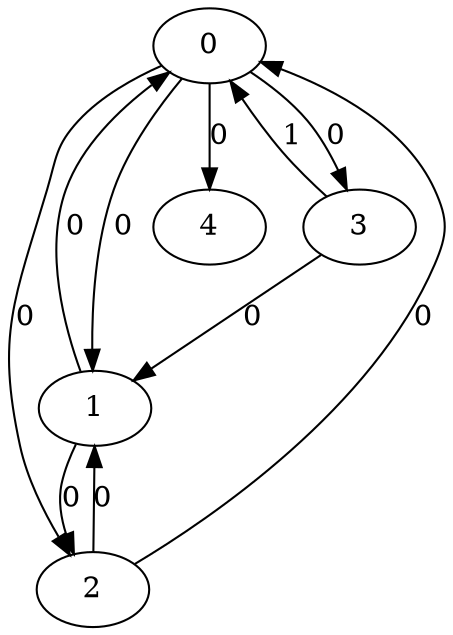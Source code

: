 // Source:3065 Canonical: -1 0 0 0 0 0 -1 0 -1 -1 0 0 -1 -1 -1 1 0 -1 -1 -1 -1 -1 -1 -1 -1
digraph HRA_from_3065_graph_000 {
  0 -> 1 [label="0"];
  0 -> 2 [label="0"];
  0 -> 3 [label="0"];
  1 -> 0 [label="0"];
  1 -> 2 [label="0"];
  2 -> 0 [label="0"];
  2 -> 1 [label="0"];
  3 -> 0 [label="1"];
  3 -> 1 [label="0"];
  0 -> 4 [label="0"];
}

// Source:3065 Canonical: -1 0 0 0 0 0 -1 0 -1 -1 0 0 -1 -1 -1 1 0 -1 -1 -1 0 -1 -1 -1 -1
digraph HRA_from_3065_graph_001 {
  0 -> 1 [label="0"];
  0 -> 2 [label="0"];
  0 -> 3 [label="0"];
  1 -> 0 [label="0"];
  1 -> 2 [label="0"];
  2 -> 0 [label="0"];
  2 -> 1 [label="0"];
  3 -> 0 [label="1"];
  3 -> 1 [label="0"];
  0 -> 4 [label="0"];
  4 -> 0 [label="0"];
}

// Source:3065 Canonical: -1 0 0 0 -1 0 -1 0 -1 0 0 0 -1 -1 -1 1 0 -1 -1 -1 -1 -1 -1 -1 -1
digraph HRA_from_3065_graph_002 {
  0 -> 1 [label="0"];
  0 -> 2 [label="0"];
  0 -> 3 [label="0"];
  1 -> 0 [label="0"];
  1 -> 2 [label="0"];
  2 -> 0 [label="0"];
  2 -> 1 [label="0"];
  3 -> 0 [label="1"];
  3 -> 1 [label="0"];
  1 -> 4 [label="0"];
}

// Source:3065 Canonical: -1 0 0 0 0 0 -1 0 -1 0 0 0 -1 -1 -1 1 0 -1 -1 -1 -1 -1 -1 -1 -1
digraph HRA_from_3065_graph_003 {
  0 -> 1 [label="0"];
  0 -> 2 [label="0"];
  0 -> 3 [label="0"];
  1 -> 0 [label="0"];
  1 -> 2 [label="0"];
  2 -> 0 [label="0"];
  2 -> 1 [label="0"];
  3 -> 0 [label="1"];
  3 -> 1 [label="0"];
  0 -> 4 [label="0"];
  1 -> 4 [label="0"];
}

// Source:3065 Canonical: -1 0 0 0 -1 0 -1 0 -1 0 0 0 -1 -1 -1 1 0 -1 -1 -1 0 -1 -1 -1 -1
digraph HRA_from_3065_graph_004 {
  0 -> 1 [label="0"];
  0 -> 2 [label="0"];
  0 -> 3 [label="0"];
  1 -> 0 [label="0"];
  1 -> 2 [label="0"];
  2 -> 0 [label="0"];
  2 -> 1 [label="0"];
  3 -> 0 [label="1"];
  3 -> 1 [label="0"];
  4 -> 0 [label="0"];
  1 -> 4 [label="0"];
}

// Source:3065 Canonical: -1 0 0 0 0 0 -1 0 -1 0 0 0 -1 -1 -1 1 0 -1 -1 -1 0 -1 -1 -1 -1
digraph HRA_from_3065_graph_005 {
  0 -> 1 [label="0"];
  0 -> 2 [label="0"];
  0 -> 3 [label="0"];
  1 -> 0 [label="0"];
  1 -> 2 [label="0"];
  2 -> 0 [label="0"];
  2 -> 1 [label="0"];
  3 -> 0 [label="1"];
  3 -> 1 [label="0"];
  0 -> 4 [label="0"];
  4 -> 0 [label="0"];
  1 -> 4 [label="0"];
}

// Source:3065 Canonical: -1 0 0 0 0 0 -1 0 -1 -1 0 0 -1 -1 -1 1 0 -1 -1 -1 -1 0 -1 -1 -1
digraph HRA_from_3065_graph_006 {
  0 -> 1 [label="0"];
  0 -> 2 [label="0"];
  0 -> 3 [label="0"];
  1 -> 0 [label="0"];
  1 -> 2 [label="0"];
  2 -> 0 [label="0"];
  2 -> 1 [label="0"];
  3 -> 0 [label="1"];
  3 -> 1 [label="0"];
  0 -> 4 [label="0"];
  4 -> 1 [label="0"];
}

// Source:3065 Canonical: -1 0 0 0 0 0 -1 0 -1 -1 0 0 -1 -1 -1 1 0 -1 -1 -1 0 0 -1 -1 -1
digraph HRA_from_3065_graph_007 {
  0 -> 1 [label="0"];
  0 -> 2 [label="0"];
  0 -> 3 [label="0"];
  1 -> 0 [label="0"];
  1 -> 2 [label="0"];
  2 -> 0 [label="0"];
  2 -> 1 [label="0"];
  3 -> 0 [label="1"];
  3 -> 1 [label="0"];
  0 -> 4 [label="0"];
  4 -> 0 [label="0"];
  4 -> 1 [label="0"];
}

// Source:3065 Canonical: -1 0 0 0 -1 0 -1 0 -1 0 0 0 -1 -1 -1 1 0 -1 -1 -1 -1 0 -1 -1 -1
digraph HRA_from_3065_graph_008 {
  0 -> 1 [label="0"];
  0 -> 2 [label="0"];
  0 -> 3 [label="0"];
  1 -> 0 [label="0"];
  1 -> 2 [label="0"];
  2 -> 0 [label="0"];
  2 -> 1 [label="0"];
  3 -> 0 [label="1"];
  3 -> 1 [label="0"];
  1 -> 4 [label="0"];
  4 -> 1 [label="0"];
}

// Source:3065 Canonical: -1 0 0 0 0 0 -1 0 -1 0 0 0 -1 -1 -1 1 0 -1 -1 -1 -1 0 -1 -1 -1
digraph HRA_from_3065_graph_009 {
  0 -> 1 [label="0"];
  0 -> 2 [label="0"];
  0 -> 3 [label="0"];
  1 -> 0 [label="0"];
  1 -> 2 [label="0"];
  2 -> 0 [label="0"];
  2 -> 1 [label="0"];
  3 -> 0 [label="1"];
  3 -> 1 [label="0"];
  0 -> 4 [label="0"];
  1 -> 4 [label="0"];
  4 -> 1 [label="0"];
}

// Source:3065 Canonical: -1 0 0 0 -1 0 -1 0 -1 0 0 0 -1 -1 -1 1 0 -1 -1 -1 0 0 -1 -1 -1
digraph HRA_from_3065_graph_010 {
  0 -> 1 [label="0"];
  0 -> 2 [label="0"];
  0 -> 3 [label="0"];
  1 -> 0 [label="0"];
  1 -> 2 [label="0"];
  2 -> 0 [label="0"];
  2 -> 1 [label="0"];
  3 -> 0 [label="1"];
  3 -> 1 [label="0"];
  4 -> 0 [label="0"];
  1 -> 4 [label="0"];
  4 -> 1 [label="0"];
}

// Source:3065 Canonical: -1 0 0 0 0 0 -1 0 -1 0 0 0 -1 -1 -1 1 0 -1 -1 -1 0 0 -1 -1 -1
digraph HRA_from_3065_graph_011 {
  0 -> 1 [label="0"];
  0 -> 2 [label="0"];
  0 -> 3 [label="0"];
  1 -> 0 [label="0"];
  1 -> 2 [label="0"];
  2 -> 0 [label="0"];
  2 -> 1 [label="0"];
  3 -> 0 [label="1"];
  3 -> 1 [label="0"];
  0 -> 4 [label="0"];
  4 -> 0 [label="0"];
  1 -> 4 [label="0"];
  4 -> 1 [label="0"];
}

// Source:3065 Canonical: -1 0 0 0 -1 0 -1 0 -1 -1 0 0 -1 -1 0 1 0 -1 -1 -1 -1 -1 -1 -1 -1
digraph HRA_from_3065_graph_012 {
  0 -> 1 [label="0"];
  0 -> 2 [label="0"];
  0 -> 3 [label="0"];
  1 -> 0 [label="0"];
  1 -> 2 [label="0"];
  2 -> 0 [label="0"];
  2 -> 1 [label="0"];
  3 -> 0 [label="1"];
  3 -> 1 [label="0"];
  2 -> 4 [label="0"];
}

// Source:3065 Canonical: -1 0 0 0 0 0 -1 0 -1 -1 0 0 -1 -1 0 1 0 -1 -1 -1 -1 -1 -1 -1 -1
digraph HRA_from_3065_graph_013 {
  0 -> 1 [label="0"];
  0 -> 2 [label="0"];
  0 -> 3 [label="0"];
  1 -> 0 [label="0"];
  1 -> 2 [label="0"];
  2 -> 0 [label="0"];
  2 -> 1 [label="0"];
  3 -> 0 [label="1"];
  3 -> 1 [label="0"];
  0 -> 4 [label="0"];
  2 -> 4 [label="0"];
}

// Source:3065 Canonical: -1 0 0 0 -1 0 -1 0 -1 -1 0 0 -1 -1 0 1 0 -1 -1 -1 0 -1 -1 -1 -1
digraph HRA_from_3065_graph_014 {
  0 -> 1 [label="0"];
  0 -> 2 [label="0"];
  0 -> 3 [label="0"];
  1 -> 0 [label="0"];
  1 -> 2 [label="0"];
  2 -> 0 [label="0"];
  2 -> 1 [label="0"];
  3 -> 0 [label="1"];
  3 -> 1 [label="0"];
  4 -> 0 [label="0"];
  2 -> 4 [label="0"];
}

// Source:3065 Canonical: -1 0 0 0 0 0 -1 0 -1 -1 0 0 -1 -1 0 1 0 -1 -1 -1 0 -1 -1 -1 -1
digraph HRA_from_3065_graph_015 {
  0 -> 1 [label="0"];
  0 -> 2 [label="0"];
  0 -> 3 [label="0"];
  1 -> 0 [label="0"];
  1 -> 2 [label="0"];
  2 -> 0 [label="0"];
  2 -> 1 [label="0"];
  3 -> 0 [label="1"];
  3 -> 1 [label="0"];
  0 -> 4 [label="0"];
  4 -> 0 [label="0"];
  2 -> 4 [label="0"];
}

// Source:3065 Canonical: -1 0 0 0 -1 0 -1 0 -1 0 0 0 -1 -1 0 1 0 -1 -1 -1 -1 -1 -1 -1 -1
digraph HRA_from_3065_graph_016 {
  0 -> 1 [label="0"];
  0 -> 2 [label="0"];
  0 -> 3 [label="0"];
  1 -> 0 [label="0"];
  1 -> 2 [label="0"];
  2 -> 0 [label="0"];
  2 -> 1 [label="0"];
  3 -> 0 [label="1"];
  3 -> 1 [label="0"];
  1 -> 4 [label="0"];
  2 -> 4 [label="0"];
}

// Source:3065 Canonical: -1 0 0 0 0 0 -1 0 -1 0 0 0 -1 -1 0 1 0 -1 -1 -1 -1 -1 -1 -1 -1
digraph HRA_from_3065_graph_017 {
  0 -> 1 [label="0"];
  0 -> 2 [label="0"];
  0 -> 3 [label="0"];
  1 -> 0 [label="0"];
  1 -> 2 [label="0"];
  2 -> 0 [label="0"];
  2 -> 1 [label="0"];
  3 -> 0 [label="1"];
  3 -> 1 [label="0"];
  0 -> 4 [label="0"];
  1 -> 4 [label="0"];
  2 -> 4 [label="0"];
}

// Source:3065 Canonical: -1 0 0 0 -1 0 -1 0 -1 0 0 0 -1 -1 0 1 0 -1 -1 -1 0 -1 -1 -1 -1
digraph HRA_from_3065_graph_018 {
  0 -> 1 [label="0"];
  0 -> 2 [label="0"];
  0 -> 3 [label="0"];
  1 -> 0 [label="0"];
  1 -> 2 [label="0"];
  2 -> 0 [label="0"];
  2 -> 1 [label="0"];
  3 -> 0 [label="1"];
  3 -> 1 [label="0"];
  4 -> 0 [label="0"];
  1 -> 4 [label="0"];
  2 -> 4 [label="0"];
}

// Source:3065 Canonical: -1 0 0 0 0 0 -1 0 -1 0 0 0 -1 -1 0 1 0 -1 -1 -1 0 -1 -1 -1 -1
digraph HRA_from_3065_graph_019 {
  0 -> 1 [label="0"];
  0 -> 2 [label="0"];
  0 -> 3 [label="0"];
  1 -> 0 [label="0"];
  1 -> 2 [label="0"];
  2 -> 0 [label="0"];
  2 -> 1 [label="0"];
  3 -> 0 [label="1"];
  3 -> 1 [label="0"];
  0 -> 4 [label="0"];
  4 -> 0 [label="0"];
  1 -> 4 [label="0"];
  2 -> 4 [label="0"];
}

// Source:3065 Canonical: -1 0 0 0 -1 0 -1 0 -1 -1 0 0 -1 -1 0 1 0 -1 -1 -1 -1 0 -1 -1 -1
digraph HRA_from_3065_graph_020 {
  0 -> 1 [label="0"];
  0 -> 2 [label="0"];
  0 -> 3 [label="0"];
  1 -> 0 [label="0"];
  1 -> 2 [label="0"];
  2 -> 0 [label="0"];
  2 -> 1 [label="0"];
  3 -> 0 [label="1"];
  3 -> 1 [label="0"];
  4 -> 1 [label="0"];
  2 -> 4 [label="0"];
}

// Source:3065 Canonical: -1 0 0 0 0 0 -1 0 -1 -1 0 0 -1 -1 0 1 0 -1 -1 -1 -1 0 -1 -1 -1
digraph HRA_from_3065_graph_021 {
  0 -> 1 [label="0"];
  0 -> 2 [label="0"];
  0 -> 3 [label="0"];
  1 -> 0 [label="0"];
  1 -> 2 [label="0"];
  2 -> 0 [label="0"];
  2 -> 1 [label="0"];
  3 -> 0 [label="1"];
  3 -> 1 [label="0"];
  0 -> 4 [label="0"];
  4 -> 1 [label="0"];
  2 -> 4 [label="0"];
}

// Source:3065 Canonical: -1 0 0 0 -1 0 -1 0 -1 -1 0 0 -1 -1 0 1 0 -1 -1 -1 0 0 -1 -1 -1
digraph HRA_from_3065_graph_022 {
  0 -> 1 [label="0"];
  0 -> 2 [label="0"];
  0 -> 3 [label="0"];
  1 -> 0 [label="0"];
  1 -> 2 [label="0"];
  2 -> 0 [label="0"];
  2 -> 1 [label="0"];
  3 -> 0 [label="1"];
  3 -> 1 [label="0"];
  4 -> 0 [label="0"];
  4 -> 1 [label="0"];
  2 -> 4 [label="0"];
}

// Source:3065 Canonical: -1 0 0 0 0 0 -1 0 -1 -1 0 0 -1 -1 0 1 0 -1 -1 -1 0 0 -1 -1 -1
digraph HRA_from_3065_graph_023 {
  0 -> 1 [label="0"];
  0 -> 2 [label="0"];
  0 -> 3 [label="0"];
  1 -> 0 [label="0"];
  1 -> 2 [label="0"];
  2 -> 0 [label="0"];
  2 -> 1 [label="0"];
  3 -> 0 [label="1"];
  3 -> 1 [label="0"];
  0 -> 4 [label="0"];
  4 -> 0 [label="0"];
  4 -> 1 [label="0"];
  2 -> 4 [label="0"];
}

// Source:3065 Canonical: -1 0 0 0 -1 0 -1 0 -1 0 0 0 -1 -1 0 1 0 -1 -1 -1 -1 0 -1 -1 -1
digraph HRA_from_3065_graph_024 {
  0 -> 1 [label="0"];
  0 -> 2 [label="0"];
  0 -> 3 [label="0"];
  1 -> 0 [label="0"];
  1 -> 2 [label="0"];
  2 -> 0 [label="0"];
  2 -> 1 [label="0"];
  3 -> 0 [label="1"];
  3 -> 1 [label="0"];
  1 -> 4 [label="0"];
  4 -> 1 [label="0"];
  2 -> 4 [label="0"];
}

// Source:3065 Canonical: -1 0 0 0 0 0 -1 0 -1 0 0 0 -1 -1 0 1 0 -1 -1 -1 -1 0 -1 -1 -1
digraph HRA_from_3065_graph_025 {
  0 -> 1 [label="0"];
  0 -> 2 [label="0"];
  0 -> 3 [label="0"];
  1 -> 0 [label="0"];
  1 -> 2 [label="0"];
  2 -> 0 [label="0"];
  2 -> 1 [label="0"];
  3 -> 0 [label="1"];
  3 -> 1 [label="0"];
  0 -> 4 [label="0"];
  1 -> 4 [label="0"];
  4 -> 1 [label="0"];
  2 -> 4 [label="0"];
}

// Source:3065 Canonical: -1 0 0 0 -1 0 -1 0 -1 0 0 0 -1 -1 0 1 0 -1 -1 -1 0 0 -1 -1 -1
digraph HRA_from_3065_graph_026 {
  0 -> 1 [label="0"];
  0 -> 2 [label="0"];
  0 -> 3 [label="0"];
  1 -> 0 [label="0"];
  1 -> 2 [label="0"];
  2 -> 0 [label="0"];
  2 -> 1 [label="0"];
  3 -> 0 [label="1"];
  3 -> 1 [label="0"];
  4 -> 0 [label="0"];
  1 -> 4 [label="0"];
  4 -> 1 [label="0"];
  2 -> 4 [label="0"];
}

// Source:3065 Canonical: -1 0 0 0 0 0 -1 0 -1 0 0 0 -1 -1 0 1 0 -1 -1 -1 0 0 -1 -1 -1
digraph HRA_from_3065_graph_027 {
  0 -> 1 [label="0"];
  0 -> 2 [label="0"];
  0 -> 3 [label="0"];
  1 -> 0 [label="0"];
  1 -> 2 [label="0"];
  2 -> 0 [label="0"];
  2 -> 1 [label="0"];
  3 -> 0 [label="1"];
  3 -> 1 [label="0"];
  0 -> 4 [label="0"];
  4 -> 0 [label="0"];
  1 -> 4 [label="0"];
  4 -> 1 [label="0"];
  2 -> 4 [label="0"];
}

// Source:3065 Canonical: -1 0 0 0 0 0 -1 0 -1 -1 0 0 -1 -1 -1 1 0 -1 -1 -1 -1 -1 0 -1 -1
digraph HRA_from_3065_graph_028 {
  0 -> 1 [label="0"];
  0 -> 2 [label="0"];
  0 -> 3 [label="0"];
  1 -> 0 [label="0"];
  1 -> 2 [label="0"];
  2 -> 0 [label="0"];
  2 -> 1 [label="0"];
  3 -> 0 [label="1"];
  3 -> 1 [label="0"];
  0 -> 4 [label="0"];
  4 -> 2 [label="0"];
}

// Source:3065 Canonical: -1 0 0 0 0 0 -1 0 -1 -1 0 0 -1 -1 -1 1 0 -1 -1 -1 0 -1 0 -1 -1
digraph HRA_from_3065_graph_029 {
  0 -> 1 [label="0"];
  0 -> 2 [label="0"];
  0 -> 3 [label="0"];
  1 -> 0 [label="0"];
  1 -> 2 [label="0"];
  2 -> 0 [label="0"];
  2 -> 1 [label="0"];
  3 -> 0 [label="1"];
  3 -> 1 [label="0"];
  0 -> 4 [label="0"];
  4 -> 0 [label="0"];
  4 -> 2 [label="0"];
}

// Source:3065 Canonical: -1 0 0 0 -1 0 -1 0 -1 0 0 0 -1 -1 -1 1 0 -1 -1 -1 -1 -1 0 -1 -1
digraph HRA_from_3065_graph_030 {
  0 -> 1 [label="0"];
  0 -> 2 [label="0"];
  0 -> 3 [label="0"];
  1 -> 0 [label="0"];
  1 -> 2 [label="0"];
  2 -> 0 [label="0"];
  2 -> 1 [label="0"];
  3 -> 0 [label="1"];
  3 -> 1 [label="0"];
  1 -> 4 [label="0"];
  4 -> 2 [label="0"];
}

// Source:3065 Canonical: -1 0 0 0 0 0 -1 0 -1 0 0 0 -1 -1 -1 1 0 -1 -1 -1 -1 -1 0 -1 -1
digraph HRA_from_3065_graph_031 {
  0 -> 1 [label="0"];
  0 -> 2 [label="0"];
  0 -> 3 [label="0"];
  1 -> 0 [label="0"];
  1 -> 2 [label="0"];
  2 -> 0 [label="0"];
  2 -> 1 [label="0"];
  3 -> 0 [label="1"];
  3 -> 1 [label="0"];
  0 -> 4 [label="0"];
  1 -> 4 [label="0"];
  4 -> 2 [label="0"];
}

// Source:3065 Canonical: -1 0 0 0 -1 0 -1 0 -1 0 0 0 -1 -1 -1 1 0 -1 -1 -1 0 -1 0 -1 -1
digraph HRA_from_3065_graph_032 {
  0 -> 1 [label="0"];
  0 -> 2 [label="0"];
  0 -> 3 [label="0"];
  1 -> 0 [label="0"];
  1 -> 2 [label="0"];
  2 -> 0 [label="0"];
  2 -> 1 [label="0"];
  3 -> 0 [label="1"];
  3 -> 1 [label="0"];
  4 -> 0 [label="0"];
  1 -> 4 [label="0"];
  4 -> 2 [label="0"];
}

// Source:3065 Canonical: -1 0 0 0 0 0 -1 0 -1 0 0 0 -1 -1 -1 1 0 -1 -1 -1 0 -1 0 -1 -1
digraph HRA_from_3065_graph_033 {
  0 -> 1 [label="0"];
  0 -> 2 [label="0"];
  0 -> 3 [label="0"];
  1 -> 0 [label="0"];
  1 -> 2 [label="0"];
  2 -> 0 [label="0"];
  2 -> 1 [label="0"];
  3 -> 0 [label="1"];
  3 -> 1 [label="0"];
  0 -> 4 [label="0"];
  4 -> 0 [label="0"];
  1 -> 4 [label="0"];
  4 -> 2 [label="0"];
}

// Source:3065 Canonical: -1 0 0 0 0 0 -1 0 -1 -1 0 0 -1 -1 -1 1 0 -1 -1 -1 -1 0 0 -1 -1
digraph HRA_from_3065_graph_034 {
  0 -> 1 [label="0"];
  0 -> 2 [label="0"];
  0 -> 3 [label="0"];
  1 -> 0 [label="0"];
  1 -> 2 [label="0"];
  2 -> 0 [label="0"];
  2 -> 1 [label="0"];
  3 -> 0 [label="1"];
  3 -> 1 [label="0"];
  0 -> 4 [label="0"];
  4 -> 1 [label="0"];
  4 -> 2 [label="0"];
}

// Source:3065 Canonical: -1 0 0 0 0 0 -1 0 -1 -1 0 0 -1 -1 -1 1 0 -1 -1 -1 0 0 0 -1 -1
digraph HRA_from_3065_graph_035 {
  0 -> 1 [label="0"];
  0 -> 2 [label="0"];
  0 -> 3 [label="0"];
  1 -> 0 [label="0"];
  1 -> 2 [label="0"];
  2 -> 0 [label="0"];
  2 -> 1 [label="0"];
  3 -> 0 [label="1"];
  3 -> 1 [label="0"];
  0 -> 4 [label="0"];
  4 -> 0 [label="0"];
  4 -> 1 [label="0"];
  4 -> 2 [label="0"];
}

// Source:3065 Canonical: -1 0 0 0 -1 0 -1 0 -1 0 0 0 -1 -1 -1 1 0 -1 -1 -1 -1 0 0 -1 -1
digraph HRA_from_3065_graph_036 {
  0 -> 1 [label="0"];
  0 -> 2 [label="0"];
  0 -> 3 [label="0"];
  1 -> 0 [label="0"];
  1 -> 2 [label="0"];
  2 -> 0 [label="0"];
  2 -> 1 [label="0"];
  3 -> 0 [label="1"];
  3 -> 1 [label="0"];
  1 -> 4 [label="0"];
  4 -> 1 [label="0"];
  4 -> 2 [label="0"];
}

// Source:3065 Canonical: -1 0 0 0 0 0 -1 0 -1 0 0 0 -1 -1 -1 1 0 -1 -1 -1 -1 0 0 -1 -1
digraph HRA_from_3065_graph_037 {
  0 -> 1 [label="0"];
  0 -> 2 [label="0"];
  0 -> 3 [label="0"];
  1 -> 0 [label="0"];
  1 -> 2 [label="0"];
  2 -> 0 [label="0"];
  2 -> 1 [label="0"];
  3 -> 0 [label="1"];
  3 -> 1 [label="0"];
  0 -> 4 [label="0"];
  1 -> 4 [label="0"];
  4 -> 1 [label="0"];
  4 -> 2 [label="0"];
}

// Source:3065 Canonical: -1 0 0 0 -1 0 -1 0 -1 0 0 0 -1 -1 -1 1 0 -1 -1 -1 0 0 0 -1 -1
digraph HRA_from_3065_graph_038 {
  0 -> 1 [label="0"];
  0 -> 2 [label="0"];
  0 -> 3 [label="0"];
  1 -> 0 [label="0"];
  1 -> 2 [label="0"];
  2 -> 0 [label="0"];
  2 -> 1 [label="0"];
  3 -> 0 [label="1"];
  3 -> 1 [label="0"];
  4 -> 0 [label="0"];
  1 -> 4 [label="0"];
  4 -> 1 [label="0"];
  4 -> 2 [label="0"];
}

// Source:3065 Canonical: -1 0 0 0 0 0 -1 0 -1 0 0 0 -1 -1 -1 1 0 -1 -1 -1 0 0 0 -1 -1
digraph HRA_from_3065_graph_039 {
  0 -> 1 [label="0"];
  0 -> 2 [label="0"];
  0 -> 3 [label="0"];
  1 -> 0 [label="0"];
  1 -> 2 [label="0"];
  2 -> 0 [label="0"];
  2 -> 1 [label="0"];
  3 -> 0 [label="1"];
  3 -> 1 [label="0"];
  0 -> 4 [label="0"];
  4 -> 0 [label="0"];
  1 -> 4 [label="0"];
  4 -> 1 [label="0"];
  4 -> 2 [label="0"];
}

// Source:3065 Canonical: -1 0 0 0 -1 0 -1 0 -1 -1 0 0 -1 -1 0 1 0 -1 -1 -1 -1 -1 0 -1 -1
digraph HRA_from_3065_graph_040 {
  0 -> 1 [label="0"];
  0 -> 2 [label="0"];
  0 -> 3 [label="0"];
  1 -> 0 [label="0"];
  1 -> 2 [label="0"];
  2 -> 0 [label="0"];
  2 -> 1 [label="0"];
  3 -> 0 [label="1"];
  3 -> 1 [label="0"];
  2 -> 4 [label="0"];
  4 -> 2 [label="0"];
}

// Source:3065 Canonical: -1 0 0 0 0 0 -1 0 -1 -1 0 0 -1 -1 0 1 0 -1 -1 -1 -1 -1 0 -1 -1
digraph HRA_from_3065_graph_041 {
  0 -> 1 [label="0"];
  0 -> 2 [label="0"];
  0 -> 3 [label="0"];
  1 -> 0 [label="0"];
  1 -> 2 [label="0"];
  2 -> 0 [label="0"];
  2 -> 1 [label="0"];
  3 -> 0 [label="1"];
  3 -> 1 [label="0"];
  0 -> 4 [label="0"];
  2 -> 4 [label="0"];
  4 -> 2 [label="0"];
}

// Source:3065 Canonical: -1 0 0 0 -1 0 -1 0 -1 -1 0 0 -1 -1 0 1 0 -1 -1 -1 0 -1 0 -1 -1
digraph HRA_from_3065_graph_042 {
  0 -> 1 [label="0"];
  0 -> 2 [label="0"];
  0 -> 3 [label="0"];
  1 -> 0 [label="0"];
  1 -> 2 [label="0"];
  2 -> 0 [label="0"];
  2 -> 1 [label="0"];
  3 -> 0 [label="1"];
  3 -> 1 [label="0"];
  4 -> 0 [label="0"];
  2 -> 4 [label="0"];
  4 -> 2 [label="0"];
}

// Source:3065 Canonical: -1 0 0 0 0 0 -1 0 -1 -1 0 0 -1 -1 0 1 0 -1 -1 -1 0 -1 0 -1 -1
digraph HRA_from_3065_graph_043 {
  0 -> 1 [label="0"];
  0 -> 2 [label="0"];
  0 -> 3 [label="0"];
  1 -> 0 [label="0"];
  1 -> 2 [label="0"];
  2 -> 0 [label="0"];
  2 -> 1 [label="0"];
  3 -> 0 [label="1"];
  3 -> 1 [label="0"];
  0 -> 4 [label="0"];
  4 -> 0 [label="0"];
  2 -> 4 [label="0"];
  4 -> 2 [label="0"];
}

// Source:3065 Canonical: -1 0 0 0 -1 0 -1 0 -1 0 0 0 -1 -1 0 1 0 -1 -1 -1 -1 -1 0 -1 -1
digraph HRA_from_3065_graph_044 {
  0 -> 1 [label="0"];
  0 -> 2 [label="0"];
  0 -> 3 [label="0"];
  1 -> 0 [label="0"];
  1 -> 2 [label="0"];
  2 -> 0 [label="0"];
  2 -> 1 [label="0"];
  3 -> 0 [label="1"];
  3 -> 1 [label="0"];
  1 -> 4 [label="0"];
  2 -> 4 [label="0"];
  4 -> 2 [label="0"];
}

// Source:3065 Canonical: -1 0 0 0 0 0 -1 0 -1 0 0 0 -1 -1 0 1 0 -1 -1 -1 -1 -1 0 -1 -1
digraph HRA_from_3065_graph_045 {
  0 -> 1 [label="0"];
  0 -> 2 [label="0"];
  0 -> 3 [label="0"];
  1 -> 0 [label="0"];
  1 -> 2 [label="0"];
  2 -> 0 [label="0"];
  2 -> 1 [label="0"];
  3 -> 0 [label="1"];
  3 -> 1 [label="0"];
  0 -> 4 [label="0"];
  1 -> 4 [label="0"];
  2 -> 4 [label="0"];
  4 -> 2 [label="0"];
}

// Source:3065 Canonical: -1 0 0 0 -1 0 -1 0 -1 0 0 0 -1 -1 0 1 0 -1 -1 -1 0 -1 0 -1 -1
digraph HRA_from_3065_graph_046 {
  0 -> 1 [label="0"];
  0 -> 2 [label="0"];
  0 -> 3 [label="0"];
  1 -> 0 [label="0"];
  1 -> 2 [label="0"];
  2 -> 0 [label="0"];
  2 -> 1 [label="0"];
  3 -> 0 [label="1"];
  3 -> 1 [label="0"];
  4 -> 0 [label="0"];
  1 -> 4 [label="0"];
  2 -> 4 [label="0"];
  4 -> 2 [label="0"];
}

// Source:3065 Canonical: -1 0 0 0 0 0 -1 0 -1 0 0 0 -1 -1 0 1 0 -1 -1 -1 0 -1 0 -1 -1
digraph HRA_from_3065_graph_047 {
  0 -> 1 [label="0"];
  0 -> 2 [label="0"];
  0 -> 3 [label="0"];
  1 -> 0 [label="0"];
  1 -> 2 [label="0"];
  2 -> 0 [label="0"];
  2 -> 1 [label="0"];
  3 -> 0 [label="1"];
  3 -> 1 [label="0"];
  0 -> 4 [label="0"];
  4 -> 0 [label="0"];
  1 -> 4 [label="0"];
  2 -> 4 [label="0"];
  4 -> 2 [label="0"];
}

// Source:3065 Canonical: -1 0 0 0 -1 0 -1 0 -1 -1 0 0 -1 -1 0 1 0 -1 -1 -1 -1 0 0 -1 -1
digraph HRA_from_3065_graph_048 {
  0 -> 1 [label="0"];
  0 -> 2 [label="0"];
  0 -> 3 [label="0"];
  1 -> 0 [label="0"];
  1 -> 2 [label="0"];
  2 -> 0 [label="0"];
  2 -> 1 [label="0"];
  3 -> 0 [label="1"];
  3 -> 1 [label="0"];
  4 -> 1 [label="0"];
  2 -> 4 [label="0"];
  4 -> 2 [label="0"];
}

// Source:3065 Canonical: -1 0 0 0 0 0 -1 0 -1 -1 0 0 -1 -1 0 1 0 -1 -1 -1 -1 0 0 -1 -1
digraph HRA_from_3065_graph_049 {
  0 -> 1 [label="0"];
  0 -> 2 [label="0"];
  0 -> 3 [label="0"];
  1 -> 0 [label="0"];
  1 -> 2 [label="0"];
  2 -> 0 [label="0"];
  2 -> 1 [label="0"];
  3 -> 0 [label="1"];
  3 -> 1 [label="0"];
  0 -> 4 [label="0"];
  4 -> 1 [label="0"];
  2 -> 4 [label="0"];
  4 -> 2 [label="0"];
}

// Source:3065 Canonical: -1 0 0 0 -1 0 -1 0 -1 -1 0 0 -1 -1 0 1 0 -1 -1 -1 0 0 0 -1 -1
digraph HRA_from_3065_graph_050 {
  0 -> 1 [label="0"];
  0 -> 2 [label="0"];
  0 -> 3 [label="0"];
  1 -> 0 [label="0"];
  1 -> 2 [label="0"];
  2 -> 0 [label="0"];
  2 -> 1 [label="0"];
  3 -> 0 [label="1"];
  3 -> 1 [label="0"];
  4 -> 0 [label="0"];
  4 -> 1 [label="0"];
  2 -> 4 [label="0"];
  4 -> 2 [label="0"];
}

// Source:3065 Canonical: -1 0 0 0 0 0 -1 0 -1 -1 0 0 -1 -1 0 1 0 -1 -1 -1 0 0 0 -1 -1
digraph HRA_from_3065_graph_051 {
  0 -> 1 [label="0"];
  0 -> 2 [label="0"];
  0 -> 3 [label="0"];
  1 -> 0 [label="0"];
  1 -> 2 [label="0"];
  2 -> 0 [label="0"];
  2 -> 1 [label="0"];
  3 -> 0 [label="1"];
  3 -> 1 [label="0"];
  0 -> 4 [label="0"];
  4 -> 0 [label="0"];
  4 -> 1 [label="0"];
  2 -> 4 [label="0"];
  4 -> 2 [label="0"];
}

// Source:3065 Canonical: -1 0 0 0 -1 0 -1 0 -1 0 0 0 -1 -1 0 1 0 -1 -1 -1 -1 0 0 -1 -1
digraph HRA_from_3065_graph_052 {
  0 -> 1 [label="0"];
  0 -> 2 [label="0"];
  0 -> 3 [label="0"];
  1 -> 0 [label="0"];
  1 -> 2 [label="0"];
  2 -> 0 [label="0"];
  2 -> 1 [label="0"];
  3 -> 0 [label="1"];
  3 -> 1 [label="0"];
  1 -> 4 [label="0"];
  4 -> 1 [label="0"];
  2 -> 4 [label="0"];
  4 -> 2 [label="0"];
}

// Source:3065 Canonical: -1 0 0 0 0 0 -1 0 -1 0 0 0 -1 -1 0 1 0 -1 -1 -1 -1 0 0 -1 -1
digraph HRA_from_3065_graph_053 {
  0 -> 1 [label="0"];
  0 -> 2 [label="0"];
  0 -> 3 [label="0"];
  1 -> 0 [label="0"];
  1 -> 2 [label="0"];
  2 -> 0 [label="0"];
  2 -> 1 [label="0"];
  3 -> 0 [label="1"];
  3 -> 1 [label="0"];
  0 -> 4 [label="0"];
  1 -> 4 [label="0"];
  4 -> 1 [label="0"];
  2 -> 4 [label="0"];
  4 -> 2 [label="0"];
}

// Source:3065 Canonical: -1 0 0 0 -1 0 -1 0 -1 0 0 0 -1 -1 0 1 0 -1 -1 -1 0 0 0 -1 -1
digraph HRA_from_3065_graph_054 {
  0 -> 1 [label="0"];
  0 -> 2 [label="0"];
  0 -> 3 [label="0"];
  1 -> 0 [label="0"];
  1 -> 2 [label="0"];
  2 -> 0 [label="0"];
  2 -> 1 [label="0"];
  3 -> 0 [label="1"];
  3 -> 1 [label="0"];
  4 -> 0 [label="0"];
  1 -> 4 [label="0"];
  4 -> 1 [label="0"];
  2 -> 4 [label="0"];
  4 -> 2 [label="0"];
}

// Source:3065 Canonical: -1 0 0 0 0 0 -1 0 -1 0 0 0 -1 -1 0 1 0 -1 -1 -1 0 0 0 -1 -1
digraph HRA_from_3065_graph_055 {
  0 -> 1 [label="0"];
  0 -> 2 [label="0"];
  0 -> 3 [label="0"];
  1 -> 0 [label="0"];
  1 -> 2 [label="0"];
  2 -> 0 [label="0"];
  2 -> 1 [label="0"];
  3 -> 0 [label="1"];
  3 -> 1 [label="0"];
  0 -> 4 [label="0"];
  4 -> 0 [label="0"];
  1 -> 4 [label="0"];
  4 -> 1 [label="0"];
  2 -> 4 [label="0"];
  4 -> 2 [label="0"];
}

// Source:3065 Canonical: -1 0 0 0 -1 0 -1 0 -1 -1 0 0 -1 -1 -1 1 0 -1 -1 0 -1 -1 -1 -1 -1
digraph HRA_from_3065_graph_056 {
  0 -> 1 [label="0"];
  0 -> 2 [label="0"];
  0 -> 3 [label="0"];
  1 -> 0 [label="0"];
  1 -> 2 [label="0"];
  2 -> 0 [label="0"];
  2 -> 1 [label="0"];
  3 -> 0 [label="1"];
  3 -> 1 [label="0"];
  3 -> 4 [label="0"];
}

// Source:3065 Canonical: -1 0 0 0 0 0 -1 0 -1 -1 0 0 -1 -1 -1 1 0 -1 -1 0 -1 -1 -1 -1 -1
digraph HRA_from_3065_graph_057 {
  0 -> 1 [label="0"];
  0 -> 2 [label="0"];
  0 -> 3 [label="0"];
  1 -> 0 [label="0"];
  1 -> 2 [label="0"];
  2 -> 0 [label="0"];
  2 -> 1 [label="0"];
  3 -> 0 [label="1"];
  3 -> 1 [label="0"];
  0 -> 4 [label="0"];
  3 -> 4 [label="0"];
}

// Source:3065 Canonical: -1 0 0 0 -1 0 -1 0 -1 -1 0 0 -1 -1 -1 1 0 -1 -1 0 0 -1 -1 -1 -1
digraph HRA_from_3065_graph_058 {
  0 -> 1 [label="0"];
  0 -> 2 [label="0"];
  0 -> 3 [label="0"];
  1 -> 0 [label="0"];
  1 -> 2 [label="0"];
  2 -> 0 [label="0"];
  2 -> 1 [label="0"];
  3 -> 0 [label="1"];
  3 -> 1 [label="0"];
  4 -> 0 [label="0"];
  3 -> 4 [label="0"];
}

// Source:3065 Canonical: -1 0 0 0 0 0 -1 0 -1 -1 0 0 -1 -1 -1 1 0 -1 -1 0 0 -1 -1 -1 -1
digraph HRA_from_3065_graph_059 {
  0 -> 1 [label="0"];
  0 -> 2 [label="0"];
  0 -> 3 [label="0"];
  1 -> 0 [label="0"];
  1 -> 2 [label="0"];
  2 -> 0 [label="0"];
  2 -> 1 [label="0"];
  3 -> 0 [label="1"];
  3 -> 1 [label="0"];
  0 -> 4 [label="0"];
  4 -> 0 [label="0"];
  3 -> 4 [label="0"];
}

// Source:3065 Canonical: -1 0 0 0 -1 0 -1 0 -1 0 0 0 -1 -1 -1 1 0 -1 -1 0 -1 -1 -1 -1 -1
digraph HRA_from_3065_graph_060 {
  0 -> 1 [label="0"];
  0 -> 2 [label="0"];
  0 -> 3 [label="0"];
  1 -> 0 [label="0"];
  1 -> 2 [label="0"];
  2 -> 0 [label="0"];
  2 -> 1 [label="0"];
  3 -> 0 [label="1"];
  3 -> 1 [label="0"];
  1 -> 4 [label="0"];
  3 -> 4 [label="0"];
}

// Source:3065 Canonical: -1 0 0 0 0 0 -1 0 -1 0 0 0 -1 -1 -1 1 0 -1 -1 0 -1 -1 -1 -1 -1
digraph HRA_from_3065_graph_061 {
  0 -> 1 [label="0"];
  0 -> 2 [label="0"];
  0 -> 3 [label="0"];
  1 -> 0 [label="0"];
  1 -> 2 [label="0"];
  2 -> 0 [label="0"];
  2 -> 1 [label="0"];
  3 -> 0 [label="1"];
  3 -> 1 [label="0"];
  0 -> 4 [label="0"];
  1 -> 4 [label="0"];
  3 -> 4 [label="0"];
}

// Source:3065 Canonical: -1 0 0 0 -1 0 -1 0 -1 0 0 0 -1 -1 -1 1 0 -1 -1 0 0 -1 -1 -1 -1
digraph HRA_from_3065_graph_062 {
  0 -> 1 [label="0"];
  0 -> 2 [label="0"];
  0 -> 3 [label="0"];
  1 -> 0 [label="0"];
  1 -> 2 [label="0"];
  2 -> 0 [label="0"];
  2 -> 1 [label="0"];
  3 -> 0 [label="1"];
  3 -> 1 [label="0"];
  4 -> 0 [label="0"];
  1 -> 4 [label="0"];
  3 -> 4 [label="0"];
}

// Source:3065 Canonical: -1 0 0 0 0 0 -1 0 -1 0 0 0 -1 -1 -1 1 0 -1 -1 0 0 -1 -1 -1 -1
digraph HRA_from_3065_graph_063 {
  0 -> 1 [label="0"];
  0 -> 2 [label="0"];
  0 -> 3 [label="0"];
  1 -> 0 [label="0"];
  1 -> 2 [label="0"];
  2 -> 0 [label="0"];
  2 -> 1 [label="0"];
  3 -> 0 [label="1"];
  3 -> 1 [label="0"];
  0 -> 4 [label="0"];
  4 -> 0 [label="0"];
  1 -> 4 [label="0"];
  3 -> 4 [label="0"];
}

// Source:3065 Canonical: -1 0 0 0 -1 0 -1 0 -1 -1 0 0 -1 -1 -1 1 0 -1 -1 0 -1 0 -1 -1 -1
digraph HRA_from_3065_graph_064 {
  0 -> 1 [label="0"];
  0 -> 2 [label="0"];
  0 -> 3 [label="0"];
  1 -> 0 [label="0"];
  1 -> 2 [label="0"];
  2 -> 0 [label="0"];
  2 -> 1 [label="0"];
  3 -> 0 [label="1"];
  3 -> 1 [label="0"];
  4 -> 1 [label="0"];
  3 -> 4 [label="0"];
}

// Source:3065 Canonical: -1 0 0 0 0 0 -1 0 -1 -1 0 0 -1 -1 -1 1 0 -1 -1 0 -1 0 -1 -1 -1
digraph HRA_from_3065_graph_065 {
  0 -> 1 [label="0"];
  0 -> 2 [label="0"];
  0 -> 3 [label="0"];
  1 -> 0 [label="0"];
  1 -> 2 [label="0"];
  2 -> 0 [label="0"];
  2 -> 1 [label="0"];
  3 -> 0 [label="1"];
  3 -> 1 [label="0"];
  0 -> 4 [label="0"];
  4 -> 1 [label="0"];
  3 -> 4 [label="0"];
}

// Source:3065 Canonical: -1 0 0 0 -1 0 -1 0 -1 -1 0 0 -1 -1 -1 1 0 -1 -1 0 0 0 -1 -1 -1
digraph HRA_from_3065_graph_066 {
  0 -> 1 [label="0"];
  0 -> 2 [label="0"];
  0 -> 3 [label="0"];
  1 -> 0 [label="0"];
  1 -> 2 [label="0"];
  2 -> 0 [label="0"];
  2 -> 1 [label="0"];
  3 -> 0 [label="1"];
  3 -> 1 [label="0"];
  4 -> 0 [label="0"];
  4 -> 1 [label="0"];
  3 -> 4 [label="0"];
}

// Source:3065 Canonical: -1 0 0 0 0 0 -1 0 -1 -1 0 0 -1 -1 -1 1 0 -1 -1 0 0 0 -1 -1 -1
digraph HRA_from_3065_graph_067 {
  0 -> 1 [label="0"];
  0 -> 2 [label="0"];
  0 -> 3 [label="0"];
  1 -> 0 [label="0"];
  1 -> 2 [label="0"];
  2 -> 0 [label="0"];
  2 -> 1 [label="0"];
  3 -> 0 [label="1"];
  3 -> 1 [label="0"];
  0 -> 4 [label="0"];
  4 -> 0 [label="0"];
  4 -> 1 [label="0"];
  3 -> 4 [label="0"];
}

// Source:3065 Canonical: -1 0 0 0 -1 0 -1 0 -1 0 0 0 -1 -1 -1 1 0 -1 -1 0 -1 0 -1 -1 -1
digraph HRA_from_3065_graph_068 {
  0 -> 1 [label="0"];
  0 -> 2 [label="0"];
  0 -> 3 [label="0"];
  1 -> 0 [label="0"];
  1 -> 2 [label="0"];
  2 -> 0 [label="0"];
  2 -> 1 [label="0"];
  3 -> 0 [label="1"];
  3 -> 1 [label="0"];
  1 -> 4 [label="0"];
  4 -> 1 [label="0"];
  3 -> 4 [label="0"];
}

// Source:3065 Canonical: -1 0 0 0 0 0 -1 0 -1 0 0 0 -1 -1 -1 1 0 -1 -1 0 -1 0 -1 -1 -1
digraph HRA_from_3065_graph_069 {
  0 -> 1 [label="0"];
  0 -> 2 [label="0"];
  0 -> 3 [label="0"];
  1 -> 0 [label="0"];
  1 -> 2 [label="0"];
  2 -> 0 [label="0"];
  2 -> 1 [label="0"];
  3 -> 0 [label="1"];
  3 -> 1 [label="0"];
  0 -> 4 [label="0"];
  1 -> 4 [label="0"];
  4 -> 1 [label="0"];
  3 -> 4 [label="0"];
}

// Source:3065 Canonical: -1 0 0 0 -1 0 -1 0 -1 0 0 0 -1 -1 -1 1 0 -1 -1 0 0 0 -1 -1 -1
digraph HRA_from_3065_graph_070 {
  0 -> 1 [label="0"];
  0 -> 2 [label="0"];
  0 -> 3 [label="0"];
  1 -> 0 [label="0"];
  1 -> 2 [label="0"];
  2 -> 0 [label="0"];
  2 -> 1 [label="0"];
  3 -> 0 [label="1"];
  3 -> 1 [label="0"];
  4 -> 0 [label="0"];
  1 -> 4 [label="0"];
  4 -> 1 [label="0"];
  3 -> 4 [label="0"];
}

// Source:3065 Canonical: -1 0 0 0 0 0 -1 0 -1 0 0 0 -1 -1 -1 1 0 -1 -1 0 0 0 -1 -1 -1
digraph HRA_from_3065_graph_071 {
  0 -> 1 [label="0"];
  0 -> 2 [label="0"];
  0 -> 3 [label="0"];
  1 -> 0 [label="0"];
  1 -> 2 [label="0"];
  2 -> 0 [label="0"];
  2 -> 1 [label="0"];
  3 -> 0 [label="1"];
  3 -> 1 [label="0"];
  0 -> 4 [label="0"];
  4 -> 0 [label="0"];
  1 -> 4 [label="0"];
  4 -> 1 [label="0"];
  3 -> 4 [label="0"];
}

// Source:3065 Canonical: -1 0 0 0 -1 0 -1 0 -1 -1 0 0 -1 -1 0 1 0 -1 -1 0 -1 -1 -1 -1 -1
digraph HRA_from_3065_graph_072 {
  0 -> 1 [label="0"];
  0 -> 2 [label="0"];
  0 -> 3 [label="0"];
  1 -> 0 [label="0"];
  1 -> 2 [label="0"];
  2 -> 0 [label="0"];
  2 -> 1 [label="0"];
  3 -> 0 [label="1"];
  3 -> 1 [label="0"];
  2 -> 4 [label="0"];
  3 -> 4 [label="0"];
}

// Source:3065 Canonical: -1 0 0 0 0 0 -1 0 -1 -1 0 0 -1 -1 0 1 0 -1 -1 0 -1 -1 -1 -1 -1
digraph HRA_from_3065_graph_073 {
  0 -> 1 [label="0"];
  0 -> 2 [label="0"];
  0 -> 3 [label="0"];
  1 -> 0 [label="0"];
  1 -> 2 [label="0"];
  2 -> 0 [label="0"];
  2 -> 1 [label="0"];
  3 -> 0 [label="1"];
  3 -> 1 [label="0"];
  0 -> 4 [label="0"];
  2 -> 4 [label="0"];
  3 -> 4 [label="0"];
}

// Source:3065 Canonical: -1 0 0 0 -1 0 -1 0 -1 -1 0 0 -1 -1 0 1 0 -1 -1 0 0 -1 -1 -1 -1
digraph HRA_from_3065_graph_074 {
  0 -> 1 [label="0"];
  0 -> 2 [label="0"];
  0 -> 3 [label="0"];
  1 -> 0 [label="0"];
  1 -> 2 [label="0"];
  2 -> 0 [label="0"];
  2 -> 1 [label="0"];
  3 -> 0 [label="1"];
  3 -> 1 [label="0"];
  4 -> 0 [label="0"];
  2 -> 4 [label="0"];
  3 -> 4 [label="0"];
}

// Source:3065 Canonical: -1 0 0 0 0 0 -1 0 -1 -1 0 0 -1 -1 0 1 0 -1 -1 0 0 -1 -1 -1 -1
digraph HRA_from_3065_graph_075 {
  0 -> 1 [label="0"];
  0 -> 2 [label="0"];
  0 -> 3 [label="0"];
  1 -> 0 [label="0"];
  1 -> 2 [label="0"];
  2 -> 0 [label="0"];
  2 -> 1 [label="0"];
  3 -> 0 [label="1"];
  3 -> 1 [label="0"];
  0 -> 4 [label="0"];
  4 -> 0 [label="0"];
  2 -> 4 [label="0"];
  3 -> 4 [label="0"];
}

// Source:3065 Canonical: -1 0 0 0 -1 0 -1 0 -1 0 0 0 -1 -1 0 1 0 -1 -1 0 -1 -1 -1 -1 -1
digraph HRA_from_3065_graph_076 {
  0 -> 1 [label="0"];
  0 -> 2 [label="0"];
  0 -> 3 [label="0"];
  1 -> 0 [label="0"];
  1 -> 2 [label="0"];
  2 -> 0 [label="0"];
  2 -> 1 [label="0"];
  3 -> 0 [label="1"];
  3 -> 1 [label="0"];
  1 -> 4 [label="0"];
  2 -> 4 [label="0"];
  3 -> 4 [label="0"];
}

// Source:3065 Canonical: -1 0 0 0 0 0 -1 0 -1 0 0 0 -1 -1 0 1 0 -1 -1 0 -1 -1 -1 -1 -1
digraph HRA_from_3065_graph_077 {
  0 -> 1 [label="0"];
  0 -> 2 [label="0"];
  0 -> 3 [label="0"];
  1 -> 0 [label="0"];
  1 -> 2 [label="0"];
  2 -> 0 [label="0"];
  2 -> 1 [label="0"];
  3 -> 0 [label="1"];
  3 -> 1 [label="0"];
  0 -> 4 [label="0"];
  1 -> 4 [label="0"];
  2 -> 4 [label="0"];
  3 -> 4 [label="0"];
}

// Source:3065 Canonical: -1 0 0 0 -1 0 -1 0 -1 0 0 0 -1 -1 0 1 0 -1 -1 0 0 -1 -1 -1 -1
digraph HRA_from_3065_graph_078 {
  0 -> 1 [label="0"];
  0 -> 2 [label="0"];
  0 -> 3 [label="0"];
  1 -> 0 [label="0"];
  1 -> 2 [label="0"];
  2 -> 0 [label="0"];
  2 -> 1 [label="0"];
  3 -> 0 [label="1"];
  3 -> 1 [label="0"];
  4 -> 0 [label="0"];
  1 -> 4 [label="0"];
  2 -> 4 [label="0"];
  3 -> 4 [label="0"];
}

// Source:3065 Canonical: -1 0 0 0 0 0 -1 0 -1 0 0 0 -1 -1 0 1 0 -1 -1 0 0 -1 -1 -1 -1
digraph HRA_from_3065_graph_079 {
  0 -> 1 [label="0"];
  0 -> 2 [label="0"];
  0 -> 3 [label="0"];
  1 -> 0 [label="0"];
  1 -> 2 [label="0"];
  2 -> 0 [label="0"];
  2 -> 1 [label="0"];
  3 -> 0 [label="1"];
  3 -> 1 [label="0"];
  0 -> 4 [label="0"];
  4 -> 0 [label="0"];
  1 -> 4 [label="0"];
  2 -> 4 [label="0"];
  3 -> 4 [label="0"];
}

// Source:3065 Canonical: -1 0 0 0 -1 0 -1 0 -1 -1 0 0 -1 -1 0 1 0 -1 -1 0 -1 0 -1 -1 -1
digraph HRA_from_3065_graph_080 {
  0 -> 1 [label="0"];
  0 -> 2 [label="0"];
  0 -> 3 [label="0"];
  1 -> 0 [label="0"];
  1 -> 2 [label="0"];
  2 -> 0 [label="0"];
  2 -> 1 [label="0"];
  3 -> 0 [label="1"];
  3 -> 1 [label="0"];
  4 -> 1 [label="0"];
  2 -> 4 [label="0"];
  3 -> 4 [label="0"];
}

// Source:3065 Canonical: -1 0 0 0 0 0 -1 0 -1 -1 0 0 -1 -1 0 1 0 -1 -1 0 -1 0 -1 -1 -1
digraph HRA_from_3065_graph_081 {
  0 -> 1 [label="0"];
  0 -> 2 [label="0"];
  0 -> 3 [label="0"];
  1 -> 0 [label="0"];
  1 -> 2 [label="0"];
  2 -> 0 [label="0"];
  2 -> 1 [label="0"];
  3 -> 0 [label="1"];
  3 -> 1 [label="0"];
  0 -> 4 [label="0"];
  4 -> 1 [label="0"];
  2 -> 4 [label="0"];
  3 -> 4 [label="0"];
}

// Source:3065 Canonical: -1 0 0 0 -1 0 -1 0 -1 -1 0 0 -1 -1 0 1 0 -1 -1 0 0 0 -1 -1 -1
digraph HRA_from_3065_graph_082 {
  0 -> 1 [label="0"];
  0 -> 2 [label="0"];
  0 -> 3 [label="0"];
  1 -> 0 [label="0"];
  1 -> 2 [label="0"];
  2 -> 0 [label="0"];
  2 -> 1 [label="0"];
  3 -> 0 [label="1"];
  3 -> 1 [label="0"];
  4 -> 0 [label="0"];
  4 -> 1 [label="0"];
  2 -> 4 [label="0"];
  3 -> 4 [label="0"];
}

// Source:3065 Canonical: -1 0 0 0 0 0 -1 0 -1 -1 0 0 -1 -1 0 1 0 -1 -1 0 0 0 -1 -1 -1
digraph HRA_from_3065_graph_083 {
  0 -> 1 [label="0"];
  0 -> 2 [label="0"];
  0 -> 3 [label="0"];
  1 -> 0 [label="0"];
  1 -> 2 [label="0"];
  2 -> 0 [label="0"];
  2 -> 1 [label="0"];
  3 -> 0 [label="1"];
  3 -> 1 [label="0"];
  0 -> 4 [label="0"];
  4 -> 0 [label="0"];
  4 -> 1 [label="0"];
  2 -> 4 [label="0"];
  3 -> 4 [label="0"];
}

// Source:3065 Canonical: -1 0 0 0 -1 0 -1 0 -1 0 0 0 -1 -1 0 1 0 -1 -1 0 -1 0 -1 -1 -1
digraph HRA_from_3065_graph_084 {
  0 -> 1 [label="0"];
  0 -> 2 [label="0"];
  0 -> 3 [label="0"];
  1 -> 0 [label="0"];
  1 -> 2 [label="0"];
  2 -> 0 [label="0"];
  2 -> 1 [label="0"];
  3 -> 0 [label="1"];
  3 -> 1 [label="0"];
  1 -> 4 [label="0"];
  4 -> 1 [label="0"];
  2 -> 4 [label="0"];
  3 -> 4 [label="0"];
}

// Source:3065 Canonical: -1 0 0 0 0 0 -1 0 -1 0 0 0 -1 -1 0 1 0 -1 -1 0 -1 0 -1 -1 -1
digraph HRA_from_3065_graph_085 {
  0 -> 1 [label="0"];
  0 -> 2 [label="0"];
  0 -> 3 [label="0"];
  1 -> 0 [label="0"];
  1 -> 2 [label="0"];
  2 -> 0 [label="0"];
  2 -> 1 [label="0"];
  3 -> 0 [label="1"];
  3 -> 1 [label="0"];
  0 -> 4 [label="0"];
  1 -> 4 [label="0"];
  4 -> 1 [label="0"];
  2 -> 4 [label="0"];
  3 -> 4 [label="0"];
}

// Source:3065 Canonical: -1 0 0 0 -1 0 -1 0 -1 0 0 0 -1 -1 0 1 0 -1 -1 0 0 0 -1 -1 -1
digraph HRA_from_3065_graph_086 {
  0 -> 1 [label="0"];
  0 -> 2 [label="0"];
  0 -> 3 [label="0"];
  1 -> 0 [label="0"];
  1 -> 2 [label="0"];
  2 -> 0 [label="0"];
  2 -> 1 [label="0"];
  3 -> 0 [label="1"];
  3 -> 1 [label="0"];
  4 -> 0 [label="0"];
  1 -> 4 [label="0"];
  4 -> 1 [label="0"];
  2 -> 4 [label="0"];
  3 -> 4 [label="0"];
}

// Source:3065 Canonical: -1 0 0 0 0 0 -1 0 -1 0 0 0 -1 -1 0 1 0 -1 -1 0 0 0 -1 -1 -1
digraph HRA_from_3065_graph_087 {
  0 -> 1 [label="0"];
  0 -> 2 [label="0"];
  0 -> 3 [label="0"];
  1 -> 0 [label="0"];
  1 -> 2 [label="0"];
  2 -> 0 [label="0"];
  2 -> 1 [label="0"];
  3 -> 0 [label="1"];
  3 -> 1 [label="0"];
  0 -> 4 [label="0"];
  4 -> 0 [label="0"];
  1 -> 4 [label="0"];
  4 -> 1 [label="0"];
  2 -> 4 [label="0"];
  3 -> 4 [label="0"];
}

// Source:3065 Canonical: -1 0 0 0 -1 0 -1 0 -1 -1 0 0 -1 -1 -1 1 0 -1 -1 0 -1 -1 0 -1 -1
digraph HRA_from_3065_graph_088 {
  0 -> 1 [label="0"];
  0 -> 2 [label="0"];
  0 -> 3 [label="0"];
  1 -> 0 [label="0"];
  1 -> 2 [label="0"];
  2 -> 0 [label="0"];
  2 -> 1 [label="0"];
  3 -> 0 [label="1"];
  3 -> 1 [label="0"];
  4 -> 2 [label="0"];
  3 -> 4 [label="0"];
}

// Source:3065 Canonical: -1 0 0 0 0 0 -1 0 -1 -1 0 0 -1 -1 -1 1 0 -1 -1 0 -1 -1 0 -1 -1
digraph HRA_from_3065_graph_089 {
  0 -> 1 [label="0"];
  0 -> 2 [label="0"];
  0 -> 3 [label="0"];
  1 -> 0 [label="0"];
  1 -> 2 [label="0"];
  2 -> 0 [label="0"];
  2 -> 1 [label="0"];
  3 -> 0 [label="1"];
  3 -> 1 [label="0"];
  0 -> 4 [label="0"];
  4 -> 2 [label="0"];
  3 -> 4 [label="0"];
}

// Source:3065 Canonical: -1 0 0 0 -1 0 -1 0 -1 -1 0 0 -1 -1 -1 1 0 -1 -1 0 0 -1 0 -1 -1
digraph HRA_from_3065_graph_090 {
  0 -> 1 [label="0"];
  0 -> 2 [label="0"];
  0 -> 3 [label="0"];
  1 -> 0 [label="0"];
  1 -> 2 [label="0"];
  2 -> 0 [label="0"];
  2 -> 1 [label="0"];
  3 -> 0 [label="1"];
  3 -> 1 [label="0"];
  4 -> 0 [label="0"];
  4 -> 2 [label="0"];
  3 -> 4 [label="0"];
}

// Source:3065 Canonical: -1 0 0 0 0 0 -1 0 -1 -1 0 0 -1 -1 -1 1 0 -1 -1 0 0 -1 0 -1 -1
digraph HRA_from_3065_graph_091 {
  0 -> 1 [label="0"];
  0 -> 2 [label="0"];
  0 -> 3 [label="0"];
  1 -> 0 [label="0"];
  1 -> 2 [label="0"];
  2 -> 0 [label="0"];
  2 -> 1 [label="0"];
  3 -> 0 [label="1"];
  3 -> 1 [label="0"];
  0 -> 4 [label="0"];
  4 -> 0 [label="0"];
  4 -> 2 [label="0"];
  3 -> 4 [label="0"];
}

// Source:3065 Canonical: -1 0 0 0 -1 0 -1 0 -1 0 0 0 -1 -1 -1 1 0 -1 -1 0 -1 -1 0 -1 -1
digraph HRA_from_3065_graph_092 {
  0 -> 1 [label="0"];
  0 -> 2 [label="0"];
  0 -> 3 [label="0"];
  1 -> 0 [label="0"];
  1 -> 2 [label="0"];
  2 -> 0 [label="0"];
  2 -> 1 [label="0"];
  3 -> 0 [label="1"];
  3 -> 1 [label="0"];
  1 -> 4 [label="0"];
  4 -> 2 [label="0"];
  3 -> 4 [label="0"];
}

// Source:3065 Canonical: -1 0 0 0 0 0 -1 0 -1 0 0 0 -1 -1 -1 1 0 -1 -1 0 -1 -1 0 -1 -1
digraph HRA_from_3065_graph_093 {
  0 -> 1 [label="0"];
  0 -> 2 [label="0"];
  0 -> 3 [label="0"];
  1 -> 0 [label="0"];
  1 -> 2 [label="0"];
  2 -> 0 [label="0"];
  2 -> 1 [label="0"];
  3 -> 0 [label="1"];
  3 -> 1 [label="0"];
  0 -> 4 [label="0"];
  1 -> 4 [label="0"];
  4 -> 2 [label="0"];
  3 -> 4 [label="0"];
}

// Source:3065 Canonical: -1 0 0 0 -1 0 -1 0 -1 0 0 0 -1 -1 -1 1 0 -1 -1 0 0 -1 0 -1 -1
digraph HRA_from_3065_graph_094 {
  0 -> 1 [label="0"];
  0 -> 2 [label="0"];
  0 -> 3 [label="0"];
  1 -> 0 [label="0"];
  1 -> 2 [label="0"];
  2 -> 0 [label="0"];
  2 -> 1 [label="0"];
  3 -> 0 [label="1"];
  3 -> 1 [label="0"];
  4 -> 0 [label="0"];
  1 -> 4 [label="0"];
  4 -> 2 [label="0"];
  3 -> 4 [label="0"];
}

// Source:3065 Canonical: -1 0 0 0 0 0 -1 0 -1 0 0 0 -1 -1 -1 1 0 -1 -1 0 0 -1 0 -1 -1
digraph HRA_from_3065_graph_095 {
  0 -> 1 [label="0"];
  0 -> 2 [label="0"];
  0 -> 3 [label="0"];
  1 -> 0 [label="0"];
  1 -> 2 [label="0"];
  2 -> 0 [label="0"];
  2 -> 1 [label="0"];
  3 -> 0 [label="1"];
  3 -> 1 [label="0"];
  0 -> 4 [label="0"];
  4 -> 0 [label="0"];
  1 -> 4 [label="0"];
  4 -> 2 [label="0"];
  3 -> 4 [label="0"];
}

// Source:3065 Canonical: -1 0 0 0 -1 0 -1 0 -1 -1 0 0 -1 -1 -1 1 0 -1 -1 0 -1 0 0 -1 -1
digraph HRA_from_3065_graph_096 {
  0 -> 1 [label="0"];
  0 -> 2 [label="0"];
  0 -> 3 [label="0"];
  1 -> 0 [label="0"];
  1 -> 2 [label="0"];
  2 -> 0 [label="0"];
  2 -> 1 [label="0"];
  3 -> 0 [label="1"];
  3 -> 1 [label="0"];
  4 -> 1 [label="0"];
  4 -> 2 [label="0"];
  3 -> 4 [label="0"];
}

// Source:3065 Canonical: -1 0 0 0 0 0 -1 0 -1 -1 0 0 -1 -1 -1 1 0 -1 -1 0 -1 0 0 -1 -1
digraph HRA_from_3065_graph_097 {
  0 -> 1 [label="0"];
  0 -> 2 [label="0"];
  0 -> 3 [label="0"];
  1 -> 0 [label="0"];
  1 -> 2 [label="0"];
  2 -> 0 [label="0"];
  2 -> 1 [label="0"];
  3 -> 0 [label="1"];
  3 -> 1 [label="0"];
  0 -> 4 [label="0"];
  4 -> 1 [label="0"];
  4 -> 2 [label="0"];
  3 -> 4 [label="0"];
}

// Source:3065 Canonical: -1 0 0 0 -1 0 -1 0 -1 -1 0 0 -1 -1 -1 1 0 -1 -1 0 0 0 0 -1 -1
digraph HRA_from_3065_graph_098 {
  0 -> 1 [label="0"];
  0 -> 2 [label="0"];
  0 -> 3 [label="0"];
  1 -> 0 [label="0"];
  1 -> 2 [label="0"];
  2 -> 0 [label="0"];
  2 -> 1 [label="0"];
  3 -> 0 [label="1"];
  3 -> 1 [label="0"];
  4 -> 0 [label="0"];
  4 -> 1 [label="0"];
  4 -> 2 [label="0"];
  3 -> 4 [label="0"];
}

// Source:3065 Canonical: -1 0 0 0 0 0 -1 0 -1 -1 0 0 -1 -1 -1 1 0 -1 -1 0 0 0 0 -1 -1
digraph HRA_from_3065_graph_099 {
  0 -> 1 [label="0"];
  0 -> 2 [label="0"];
  0 -> 3 [label="0"];
  1 -> 0 [label="0"];
  1 -> 2 [label="0"];
  2 -> 0 [label="0"];
  2 -> 1 [label="0"];
  3 -> 0 [label="1"];
  3 -> 1 [label="0"];
  0 -> 4 [label="0"];
  4 -> 0 [label="0"];
  4 -> 1 [label="0"];
  4 -> 2 [label="0"];
  3 -> 4 [label="0"];
}

// Source:3065 Canonical: -1 0 0 0 -1 0 -1 0 -1 0 0 0 -1 -1 -1 1 0 -1 -1 0 -1 0 0 -1 -1
digraph HRA_from_3065_graph_100 {
  0 -> 1 [label="0"];
  0 -> 2 [label="0"];
  0 -> 3 [label="0"];
  1 -> 0 [label="0"];
  1 -> 2 [label="0"];
  2 -> 0 [label="0"];
  2 -> 1 [label="0"];
  3 -> 0 [label="1"];
  3 -> 1 [label="0"];
  1 -> 4 [label="0"];
  4 -> 1 [label="0"];
  4 -> 2 [label="0"];
  3 -> 4 [label="0"];
}

// Source:3065 Canonical: -1 0 0 0 0 0 -1 0 -1 0 0 0 -1 -1 -1 1 0 -1 -1 0 -1 0 0 -1 -1
digraph HRA_from_3065_graph_101 {
  0 -> 1 [label="0"];
  0 -> 2 [label="0"];
  0 -> 3 [label="0"];
  1 -> 0 [label="0"];
  1 -> 2 [label="0"];
  2 -> 0 [label="0"];
  2 -> 1 [label="0"];
  3 -> 0 [label="1"];
  3 -> 1 [label="0"];
  0 -> 4 [label="0"];
  1 -> 4 [label="0"];
  4 -> 1 [label="0"];
  4 -> 2 [label="0"];
  3 -> 4 [label="0"];
}

// Source:3065 Canonical: -1 0 0 0 -1 0 -1 0 -1 0 0 0 -1 -1 -1 1 0 -1 -1 0 0 0 0 -1 -1
digraph HRA_from_3065_graph_102 {
  0 -> 1 [label="0"];
  0 -> 2 [label="0"];
  0 -> 3 [label="0"];
  1 -> 0 [label="0"];
  1 -> 2 [label="0"];
  2 -> 0 [label="0"];
  2 -> 1 [label="0"];
  3 -> 0 [label="1"];
  3 -> 1 [label="0"];
  4 -> 0 [label="0"];
  1 -> 4 [label="0"];
  4 -> 1 [label="0"];
  4 -> 2 [label="0"];
  3 -> 4 [label="0"];
}

// Source:3065 Canonical: -1 0 0 0 0 0 -1 0 -1 0 0 0 -1 -1 -1 1 0 -1 -1 0 0 0 0 -1 -1
digraph HRA_from_3065_graph_103 {
  0 -> 1 [label="0"];
  0 -> 2 [label="0"];
  0 -> 3 [label="0"];
  1 -> 0 [label="0"];
  1 -> 2 [label="0"];
  2 -> 0 [label="0"];
  2 -> 1 [label="0"];
  3 -> 0 [label="1"];
  3 -> 1 [label="0"];
  0 -> 4 [label="0"];
  4 -> 0 [label="0"];
  1 -> 4 [label="0"];
  4 -> 1 [label="0"];
  4 -> 2 [label="0"];
  3 -> 4 [label="0"];
}

// Source:3065 Canonical: -1 0 0 0 -1 0 -1 0 -1 -1 0 0 -1 -1 0 1 0 -1 -1 0 -1 -1 0 -1 -1
digraph HRA_from_3065_graph_104 {
  0 -> 1 [label="0"];
  0 -> 2 [label="0"];
  0 -> 3 [label="0"];
  1 -> 0 [label="0"];
  1 -> 2 [label="0"];
  2 -> 0 [label="0"];
  2 -> 1 [label="0"];
  3 -> 0 [label="1"];
  3 -> 1 [label="0"];
  2 -> 4 [label="0"];
  4 -> 2 [label="0"];
  3 -> 4 [label="0"];
}

// Source:3065 Canonical: -1 0 0 0 0 0 -1 0 -1 -1 0 0 -1 -1 0 1 0 -1 -1 0 -1 -1 0 -1 -1
digraph HRA_from_3065_graph_105 {
  0 -> 1 [label="0"];
  0 -> 2 [label="0"];
  0 -> 3 [label="0"];
  1 -> 0 [label="0"];
  1 -> 2 [label="0"];
  2 -> 0 [label="0"];
  2 -> 1 [label="0"];
  3 -> 0 [label="1"];
  3 -> 1 [label="0"];
  0 -> 4 [label="0"];
  2 -> 4 [label="0"];
  4 -> 2 [label="0"];
  3 -> 4 [label="0"];
}

// Source:3065 Canonical: -1 0 0 0 -1 0 -1 0 -1 -1 0 0 -1 -1 0 1 0 -1 -1 0 0 -1 0 -1 -1
digraph HRA_from_3065_graph_106 {
  0 -> 1 [label="0"];
  0 -> 2 [label="0"];
  0 -> 3 [label="0"];
  1 -> 0 [label="0"];
  1 -> 2 [label="0"];
  2 -> 0 [label="0"];
  2 -> 1 [label="0"];
  3 -> 0 [label="1"];
  3 -> 1 [label="0"];
  4 -> 0 [label="0"];
  2 -> 4 [label="0"];
  4 -> 2 [label="0"];
  3 -> 4 [label="0"];
}

// Source:3065 Canonical: -1 0 0 0 0 0 -1 0 -1 -1 0 0 -1 -1 0 1 0 -1 -1 0 0 -1 0 -1 -1
digraph HRA_from_3065_graph_107 {
  0 -> 1 [label="0"];
  0 -> 2 [label="0"];
  0 -> 3 [label="0"];
  1 -> 0 [label="0"];
  1 -> 2 [label="0"];
  2 -> 0 [label="0"];
  2 -> 1 [label="0"];
  3 -> 0 [label="1"];
  3 -> 1 [label="0"];
  0 -> 4 [label="0"];
  4 -> 0 [label="0"];
  2 -> 4 [label="0"];
  4 -> 2 [label="0"];
  3 -> 4 [label="0"];
}

// Source:3065 Canonical: -1 0 0 0 -1 0 -1 0 -1 0 0 0 -1 -1 0 1 0 -1 -1 0 -1 -1 0 -1 -1
digraph HRA_from_3065_graph_108 {
  0 -> 1 [label="0"];
  0 -> 2 [label="0"];
  0 -> 3 [label="0"];
  1 -> 0 [label="0"];
  1 -> 2 [label="0"];
  2 -> 0 [label="0"];
  2 -> 1 [label="0"];
  3 -> 0 [label="1"];
  3 -> 1 [label="0"];
  1 -> 4 [label="0"];
  2 -> 4 [label="0"];
  4 -> 2 [label="0"];
  3 -> 4 [label="0"];
}

// Source:3065 Canonical: -1 0 0 0 0 0 -1 0 -1 0 0 0 -1 -1 0 1 0 -1 -1 0 -1 -1 0 -1 -1
digraph HRA_from_3065_graph_109 {
  0 -> 1 [label="0"];
  0 -> 2 [label="0"];
  0 -> 3 [label="0"];
  1 -> 0 [label="0"];
  1 -> 2 [label="0"];
  2 -> 0 [label="0"];
  2 -> 1 [label="0"];
  3 -> 0 [label="1"];
  3 -> 1 [label="0"];
  0 -> 4 [label="0"];
  1 -> 4 [label="0"];
  2 -> 4 [label="0"];
  4 -> 2 [label="0"];
  3 -> 4 [label="0"];
}

// Source:3065 Canonical: -1 0 0 0 -1 0 -1 0 -1 0 0 0 -1 -1 0 1 0 -1 -1 0 0 -1 0 -1 -1
digraph HRA_from_3065_graph_110 {
  0 -> 1 [label="0"];
  0 -> 2 [label="0"];
  0 -> 3 [label="0"];
  1 -> 0 [label="0"];
  1 -> 2 [label="0"];
  2 -> 0 [label="0"];
  2 -> 1 [label="0"];
  3 -> 0 [label="1"];
  3 -> 1 [label="0"];
  4 -> 0 [label="0"];
  1 -> 4 [label="0"];
  2 -> 4 [label="0"];
  4 -> 2 [label="0"];
  3 -> 4 [label="0"];
}

// Source:3065 Canonical: -1 0 0 0 0 0 -1 0 -1 0 0 0 -1 -1 0 1 0 -1 -1 0 0 -1 0 -1 -1
digraph HRA_from_3065_graph_111 {
  0 -> 1 [label="0"];
  0 -> 2 [label="0"];
  0 -> 3 [label="0"];
  1 -> 0 [label="0"];
  1 -> 2 [label="0"];
  2 -> 0 [label="0"];
  2 -> 1 [label="0"];
  3 -> 0 [label="1"];
  3 -> 1 [label="0"];
  0 -> 4 [label="0"];
  4 -> 0 [label="0"];
  1 -> 4 [label="0"];
  2 -> 4 [label="0"];
  4 -> 2 [label="0"];
  3 -> 4 [label="0"];
}

// Source:3065 Canonical: -1 0 0 0 -1 0 -1 0 -1 -1 0 0 -1 -1 0 1 0 -1 -1 0 -1 0 0 -1 -1
digraph HRA_from_3065_graph_112 {
  0 -> 1 [label="0"];
  0 -> 2 [label="0"];
  0 -> 3 [label="0"];
  1 -> 0 [label="0"];
  1 -> 2 [label="0"];
  2 -> 0 [label="0"];
  2 -> 1 [label="0"];
  3 -> 0 [label="1"];
  3 -> 1 [label="0"];
  4 -> 1 [label="0"];
  2 -> 4 [label="0"];
  4 -> 2 [label="0"];
  3 -> 4 [label="0"];
}

// Source:3065 Canonical: -1 0 0 0 0 0 -1 0 -1 -1 0 0 -1 -1 0 1 0 -1 -1 0 -1 0 0 -1 -1
digraph HRA_from_3065_graph_113 {
  0 -> 1 [label="0"];
  0 -> 2 [label="0"];
  0 -> 3 [label="0"];
  1 -> 0 [label="0"];
  1 -> 2 [label="0"];
  2 -> 0 [label="0"];
  2 -> 1 [label="0"];
  3 -> 0 [label="1"];
  3 -> 1 [label="0"];
  0 -> 4 [label="0"];
  4 -> 1 [label="0"];
  2 -> 4 [label="0"];
  4 -> 2 [label="0"];
  3 -> 4 [label="0"];
}

// Source:3065 Canonical: -1 0 0 0 -1 0 -1 0 -1 -1 0 0 -1 -1 0 1 0 -1 -1 0 0 0 0 -1 -1
digraph HRA_from_3065_graph_114 {
  0 -> 1 [label="0"];
  0 -> 2 [label="0"];
  0 -> 3 [label="0"];
  1 -> 0 [label="0"];
  1 -> 2 [label="0"];
  2 -> 0 [label="0"];
  2 -> 1 [label="0"];
  3 -> 0 [label="1"];
  3 -> 1 [label="0"];
  4 -> 0 [label="0"];
  4 -> 1 [label="0"];
  2 -> 4 [label="0"];
  4 -> 2 [label="0"];
  3 -> 4 [label="0"];
}

// Source:3065 Canonical: -1 0 0 0 0 0 -1 0 -1 -1 0 0 -1 -1 0 1 0 -1 -1 0 0 0 0 -1 -1
digraph HRA_from_3065_graph_115 {
  0 -> 1 [label="0"];
  0 -> 2 [label="0"];
  0 -> 3 [label="0"];
  1 -> 0 [label="0"];
  1 -> 2 [label="0"];
  2 -> 0 [label="0"];
  2 -> 1 [label="0"];
  3 -> 0 [label="1"];
  3 -> 1 [label="0"];
  0 -> 4 [label="0"];
  4 -> 0 [label="0"];
  4 -> 1 [label="0"];
  2 -> 4 [label="0"];
  4 -> 2 [label="0"];
  3 -> 4 [label="0"];
}

// Source:3065 Canonical: -1 0 0 0 -1 0 -1 0 -1 0 0 0 -1 -1 0 1 0 -1 -1 0 -1 0 0 -1 -1
digraph HRA_from_3065_graph_116 {
  0 -> 1 [label="0"];
  0 -> 2 [label="0"];
  0 -> 3 [label="0"];
  1 -> 0 [label="0"];
  1 -> 2 [label="0"];
  2 -> 0 [label="0"];
  2 -> 1 [label="0"];
  3 -> 0 [label="1"];
  3 -> 1 [label="0"];
  1 -> 4 [label="0"];
  4 -> 1 [label="0"];
  2 -> 4 [label="0"];
  4 -> 2 [label="0"];
  3 -> 4 [label="0"];
}

// Source:3065 Canonical: -1 0 0 0 0 0 -1 0 -1 0 0 0 -1 -1 0 1 0 -1 -1 0 -1 0 0 -1 -1
digraph HRA_from_3065_graph_117 {
  0 -> 1 [label="0"];
  0 -> 2 [label="0"];
  0 -> 3 [label="0"];
  1 -> 0 [label="0"];
  1 -> 2 [label="0"];
  2 -> 0 [label="0"];
  2 -> 1 [label="0"];
  3 -> 0 [label="1"];
  3 -> 1 [label="0"];
  0 -> 4 [label="0"];
  1 -> 4 [label="0"];
  4 -> 1 [label="0"];
  2 -> 4 [label="0"];
  4 -> 2 [label="0"];
  3 -> 4 [label="0"];
}

// Source:3065 Canonical: -1 0 0 0 -1 0 -1 0 -1 0 0 0 -1 -1 0 1 0 -1 -1 0 0 0 0 -1 -1
digraph HRA_from_3065_graph_118 {
  0 -> 1 [label="0"];
  0 -> 2 [label="0"];
  0 -> 3 [label="0"];
  1 -> 0 [label="0"];
  1 -> 2 [label="0"];
  2 -> 0 [label="0"];
  2 -> 1 [label="0"];
  3 -> 0 [label="1"];
  3 -> 1 [label="0"];
  4 -> 0 [label="0"];
  1 -> 4 [label="0"];
  4 -> 1 [label="0"];
  2 -> 4 [label="0"];
  4 -> 2 [label="0"];
  3 -> 4 [label="0"];
}

// Source:3065 Canonical: -1 0 0 0 0 0 -1 0 -1 0 0 0 -1 -1 0 1 0 -1 -1 0 0 0 0 -1 -1
digraph HRA_from_3065_graph_119 {
  0 -> 1 [label="0"];
  0 -> 2 [label="0"];
  0 -> 3 [label="0"];
  1 -> 0 [label="0"];
  1 -> 2 [label="0"];
  2 -> 0 [label="0"];
  2 -> 1 [label="0"];
  3 -> 0 [label="1"];
  3 -> 1 [label="0"];
  0 -> 4 [label="0"];
  4 -> 0 [label="0"];
  1 -> 4 [label="0"];
  4 -> 1 [label="0"];
  2 -> 4 [label="0"];
  4 -> 2 [label="0"];
  3 -> 4 [label="0"];
}

// Source:3065 Canonical: -1 0 0 0 0 0 -1 0 -1 -1 0 0 -1 -1 -1 1 0 -1 -1 -1 -1 -1 -1 0 -1
digraph HRA_from_3065_graph_120 {
  0 -> 1 [label="0"];
  0 -> 2 [label="0"];
  0 -> 3 [label="0"];
  1 -> 0 [label="0"];
  1 -> 2 [label="0"];
  2 -> 0 [label="0"];
  2 -> 1 [label="0"];
  3 -> 0 [label="1"];
  3 -> 1 [label="0"];
  0 -> 4 [label="0"];
  4 -> 3 [label="0"];
}

// Source:3065 Canonical: -1 0 0 0 0 0 -1 0 -1 -1 0 0 -1 -1 -1 1 0 -1 -1 -1 0 -1 -1 0 -1
digraph HRA_from_3065_graph_121 {
  0 -> 1 [label="0"];
  0 -> 2 [label="0"];
  0 -> 3 [label="0"];
  1 -> 0 [label="0"];
  1 -> 2 [label="0"];
  2 -> 0 [label="0"];
  2 -> 1 [label="0"];
  3 -> 0 [label="1"];
  3 -> 1 [label="0"];
  0 -> 4 [label="0"];
  4 -> 0 [label="0"];
  4 -> 3 [label="0"];
}

// Source:3065 Canonical: -1 0 0 0 -1 0 -1 0 -1 0 0 0 -1 -1 -1 1 0 -1 -1 -1 -1 -1 -1 0 -1
digraph HRA_from_3065_graph_122 {
  0 -> 1 [label="0"];
  0 -> 2 [label="0"];
  0 -> 3 [label="0"];
  1 -> 0 [label="0"];
  1 -> 2 [label="0"];
  2 -> 0 [label="0"];
  2 -> 1 [label="0"];
  3 -> 0 [label="1"];
  3 -> 1 [label="0"];
  1 -> 4 [label="0"];
  4 -> 3 [label="0"];
}

// Source:3065 Canonical: -1 0 0 0 0 0 -1 0 -1 0 0 0 -1 -1 -1 1 0 -1 -1 -1 -1 -1 -1 0 -1
digraph HRA_from_3065_graph_123 {
  0 -> 1 [label="0"];
  0 -> 2 [label="0"];
  0 -> 3 [label="0"];
  1 -> 0 [label="0"];
  1 -> 2 [label="0"];
  2 -> 0 [label="0"];
  2 -> 1 [label="0"];
  3 -> 0 [label="1"];
  3 -> 1 [label="0"];
  0 -> 4 [label="0"];
  1 -> 4 [label="0"];
  4 -> 3 [label="0"];
}

// Source:3065 Canonical: -1 0 0 0 -1 0 -1 0 -1 0 0 0 -1 -1 -1 1 0 -1 -1 -1 0 -1 -1 0 -1
digraph HRA_from_3065_graph_124 {
  0 -> 1 [label="0"];
  0 -> 2 [label="0"];
  0 -> 3 [label="0"];
  1 -> 0 [label="0"];
  1 -> 2 [label="0"];
  2 -> 0 [label="0"];
  2 -> 1 [label="0"];
  3 -> 0 [label="1"];
  3 -> 1 [label="0"];
  4 -> 0 [label="0"];
  1 -> 4 [label="0"];
  4 -> 3 [label="0"];
}

// Source:3065 Canonical: -1 0 0 0 0 0 -1 0 -1 0 0 0 -1 -1 -1 1 0 -1 -1 -1 0 -1 -1 0 -1
digraph HRA_from_3065_graph_125 {
  0 -> 1 [label="0"];
  0 -> 2 [label="0"];
  0 -> 3 [label="0"];
  1 -> 0 [label="0"];
  1 -> 2 [label="0"];
  2 -> 0 [label="0"];
  2 -> 1 [label="0"];
  3 -> 0 [label="1"];
  3 -> 1 [label="0"];
  0 -> 4 [label="0"];
  4 -> 0 [label="0"];
  1 -> 4 [label="0"];
  4 -> 3 [label="0"];
}

// Source:3065 Canonical: -1 0 0 0 0 0 -1 0 -1 -1 0 0 -1 -1 -1 1 0 -1 -1 -1 -1 0 -1 0 -1
digraph HRA_from_3065_graph_126 {
  0 -> 1 [label="0"];
  0 -> 2 [label="0"];
  0 -> 3 [label="0"];
  1 -> 0 [label="0"];
  1 -> 2 [label="0"];
  2 -> 0 [label="0"];
  2 -> 1 [label="0"];
  3 -> 0 [label="1"];
  3 -> 1 [label="0"];
  0 -> 4 [label="0"];
  4 -> 1 [label="0"];
  4 -> 3 [label="0"];
}

// Source:3065 Canonical: -1 0 0 0 0 0 -1 0 -1 -1 0 0 -1 -1 -1 1 0 -1 -1 -1 0 0 -1 0 -1
digraph HRA_from_3065_graph_127 {
  0 -> 1 [label="0"];
  0 -> 2 [label="0"];
  0 -> 3 [label="0"];
  1 -> 0 [label="0"];
  1 -> 2 [label="0"];
  2 -> 0 [label="0"];
  2 -> 1 [label="0"];
  3 -> 0 [label="1"];
  3 -> 1 [label="0"];
  0 -> 4 [label="0"];
  4 -> 0 [label="0"];
  4 -> 1 [label="0"];
  4 -> 3 [label="0"];
}

// Source:3065 Canonical: -1 0 0 0 -1 0 -1 0 -1 0 0 0 -1 -1 -1 1 0 -1 -1 -1 -1 0 -1 0 -1
digraph HRA_from_3065_graph_128 {
  0 -> 1 [label="0"];
  0 -> 2 [label="0"];
  0 -> 3 [label="0"];
  1 -> 0 [label="0"];
  1 -> 2 [label="0"];
  2 -> 0 [label="0"];
  2 -> 1 [label="0"];
  3 -> 0 [label="1"];
  3 -> 1 [label="0"];
  1 -> 4 [label="0"];
  4 -> 1 [label="0"];
  4 -> 3 [label="0"];
}

// Source:3065 Canonical: -1 0 0 0 0 0 -1 0 -1 0 0 0 -1 -1 -1 1 0 -1 -1 -1 -1 0 -1 0 -1
digraph HRA_from_3065_graph_129 {
  0 -> 1 [label="0"];
  0 -> 2 [label="0"];
  0 -> 3 [label="0"];
  1 -> 0 [label="0"];
  1 -> 2 [label="0"];
  2 -> 0 [label="0"];
  2 -> 1 [label="0"];
  3 -> 0 [label="1"];
  3 -> 1 [label="0"];
  0 -> 4 [label="0"];
  1 -> 4 [label="0"];
  4 -> 1 [label="0"];
  4 -> 3 [label="0"];
}

// Source:3065 Canonical: -1 0 0 0 -1 0 -1 0 -1 0 0 0 -1 -1 -1 1 0 -1 -1 -1 0 0 -1 0 -1
digraph HRA_from_3065_graph_130 {
  0 -> 1 [label="0"];
  0 -> 2 [label="0"];
  0 -> 3 [label="0"];
  1 -> 0 [label="0"];
  1 -> 2 [label="0"];
  2 -> 0 [label="0"];
  2 -> 1 [label="0"];
  3 -> 0 [label="1"];
  3 -> 1 [label="0"];
  4 -> 0 [label="0"];
  1 -> 4 [label="0"];
  4 -> 1 [label="0"];
  4 -> 3 [label="0"];
}

// Source:3065 Canonical: -1 0 0 0 0 0 -1 0 -1 0 0 0 -1 -1 -1 1 0 -1 -1 -1 0 0 -1 0 -1
digraph HRA_from_3065_graph_131 {
  0 -> 1 [label="0"];
  0 -> 2 [label="0"];
  0 -> 3 [label="0"];
  1 -> 0 [label="0"];
  1 -> 2 [label="0"];
  2 -> 0 [label="0"];
  2 -> 1 [label="0"];
  3 -> 0 [label="1"];
  3 -> 1 [label="0"];
  0 -> 4 [label="0"];
  4 -> 0 [label="0"];
  1 -> 4 [label="0"];
  4 -> 1 [label="0"];
  4 -> 3 [label="0"];
}

// Source:3065 Canonical: -1 0 0 0 -1 0 -1 0 -1 -1 0 0 -1 -1 0 1 0 -1 -1 -1 -1 -1 -1 0 -1
digraph HRA_from_3065_graph_132 {
  0 -> 1 [label="0"];
  0 -> 2 [label="0"];
  0 -> 3 [label="0"];
  1 -> 0 [label="0"];
  1 -> 2 [label="0"];
  2 -> 0 [label="0"];
  2 -> 1 [label="0"];
  3 -> 0 [label="1"];
  3 -> 1 [label="0"];
  2 -> 4 [label="0"];
  4 -> 3 [label="0"];
}

// Source:3065 Canonical: -1 0 0 0 0 0 -1 0 -1 -1 0 0 -1 -1 0 1 0 -1 -1 -1 -1 -1 -1 0 -1
digraph HRA_from_3065_graph_133 {
  0 -> 1 [label="0"];
  0 -> 2 [label="0"];
  0 -> 3 [label="0"];
  1 -> 0 [label="0"];
  1 -> 2 [label="0"];
  2 -> 0 [label="0"];
  2 -> 1 [label="0"];
  3 -> 0 [label="1"];
  3 -> 1 [label="0"];
  0 -> 4 [label="0"];
  2 -> 4 [label="0"];
  4 -> 3 [label="0"];
}

// Source:3065 Canonical: -1 0 0 0 -1 0 -1 0 -1 -1 0 0 -1 -1 0 1 0 -1 -1 -1 0 -1 -1 0 -1
digraph HRA_from_3065_graph_134 {
  0 -> 1 [label="0"];
  0 -> 2 [label="0"];
  0 -> 3 [label="0"];
  1 -> 0 [label="0"];
  1 -> 2 [label="0"];
  2 -> 0 [label="0"];
  2 -> 1 [label="0"];
  3 -> 0 [label="1"];
  3 -> 1 [label="0"];
  4 -> 0 [label="0"];
  2 -> 4 [label="0"];
  4 -> 3 [label="0"];
}

// Source:3065 Canonical: -1 0 0 0 0 0 -1 0 -1 -1 0 0 -1 -1 0 1 0 -1 -1 -1 0 -1 -1 0 -1
digraph HRA_from_3065_graph_135 {
  0 -> 1 [label="0"];
  0 -> 2 [label="0"];
  0 -> 3 [label="0"];
  1 -> 0 [label="0"];
  1 -> 2 [label="0"];
  2 -> 0 [label="0"];
  2 -> 1 [label="0"];
  3 -> 0 [label="1"];
  3 -> 1 [label="0"];
  0 -> 4 [label="0"];
  4 -> 0 [label="0"];
  2 -> 4 [label="0"];
  4 -> 3 [label="0"];
}

// Source:3065 Canonical: -1 0 0 0 -1 0 -1 0 -1 0 0 0 -1 -1 0 1 0 -1 -1 -1 -1 -1 -1 0 -1
digraph HRA_from_3065_graph_136 {
  0 -> 1 [label="0"];
  0 -> 2 [label="0"];
  0 -> 3 [label="0"];
  1 -> 0 [label="0"];
  1 -> 2 [label="0"];
  2 -> 0 [label="0"];
  2 -> 1 [label="0"];
  3 -> 0 [label="1"];
  3 -> 1 [label="0"];
  1 -> 4 [label="0"];
  2 -> 4 [label="0"];
  4 -> 3 [label="0"];
}

// Source:3065 Canonical: -1 0 0 0 0 0 -1 0 -1 0 0 0 -1 -1 0 1 0 -1 -1 -1 -1 -1 -1 0 -1
digraph HRA_from_3065_graph_137 {
  0 -> 1 [label="0"];
  0 -> 2 [label="0"];
  0 -> 3 [label="0"];
  1 -> 0 [label="0"];
  1 -> 2 [label="0"];
  2 -> 0 [label="0"];
  2 -> 1 [label="0"];
  3 -> 0 [label="1"];
  3 -> 1 [label="0"];
  0 -> 4 [label="0"];
  1 -> 4 [label="0"];
  2 -> 4 [label="0"];
  4 -> 3 [label="0"];
}

// Source:3065 Canonical: -1 0 0 0 -1 0 -1 0 -1 0 0 0 -1 -1 0 1 0 -1 -1 -1 0 -1 -1 0 -1
digraph HRA_from_3065_graph_138 {
  0 -> 1 [label="0"];
  0 -> 2 [label="0"];
  0 -> 3 [label="0"];
  1 -> 0 [label="0"];
  1 -> 2 [label="0"];
  2 -> 0 [label="0"];
  2 -> 1 [label="0"];
  3 -> 0 [label="1"];
  3 -> 1 [label="0"];
  4 -> 0 [label="0"];
  1 -> 4 [label="0"];
  2 -> 4 [label="0"];
  4 -> 3 [label="0"];
}

// Source:3065 Canonical: -1 0 0 0 0 0 -1 0 -1 0 0 0 -1 -1 0 1 0 -1 -1 -1 0 -1 -1 0 -1
digraph HRA_from_3065_graph_139 {
  0 -> 1 [label="0"];
  0 -> 2 [label="0"];
  0 -> 3 [label="0"];
  1 -> 0 [label="0"];
  1 -> 2 [label="0"];
  2 -> 0 [label="0"];
  2 -> 1 [label="0"];
  3 -> 0 [label="1"];
  3 -> 1 [label="0"];
  0 -> 4 [label="0"];
  4 -> 0 [label="0"];
  1 -> 4 [label="0"];
  2 -> 4 [label="0"];
  4 -> 3 [label="0"];
}

// Source:3065 Canonical: -1 0 0 0 -1 0 -1 0 -1 -1 0 0 -1 -1 0 1 0 -1 -1 -1 -1 0 -1 0 -1
digraph HRA_from_3065_graph_140 {
  0 -> 1 [label="0"];
  0 -> 2 [label="0"];
  0 -> 3 [label="0"];
  1 -> 0 [label="0"];
  1 -> 2 [label="0"];
  2 -> 0 [label="0"];
  2 -> 1 [label="0"];
  3 -> 0 [label="1"];
  3 -> 1 [label="0"];
  4 -> 1 [label="0"];
  2 -> 4 [label="0"];
  4 -> 3 [label="0"];
}

// Source:3065 Canonical: -1 0 0 0 0 0 -1 0 -1 -1 0 0 -1 -1 0 1 0 -1 -1 -1 -1 0 -1 0 -1
digraph HRA_from_3065_graph_141 {
  0 -> 1 [label="0"];
  0 -> 2 [label="0"];
  0 -> 3 [label="0"];
  1 -> 0 [label="0"];
  1 -> 2 [label="0"];
  2 -> 0 [label="0"];
  2 -> 1 [label="0"];
  3 -> 0 [label="1"];
  3 -> 1 [label="0"];
  0 -> 4 [label="0"];
  4 -> 1 [label="0"];
  2 -> 4 [label="0"];
  4 -> 3 [label="0"];
}

// Source:3065 Canonical: -1 0 0 0 -1 0 -1 0 -1 -1 0 0 -1 -1 0 1 0 -1 -1 -1 0 0 -1 0 -1
digraph HRA_from_3065_graph_142 {
  0 -> 1 [label="0"];
  0 -> 2 [label="0"];
  0 -> 3 [label="0"];
  1 -> 0 [label="0"];
  1 -> 2 [label="0"];
  2 -> 0 [label="0"];
  2 -> 1 [label="0"];
  3 -> 0 [label="1"];
  3 -> 1 [label="0"];
  4 -> 0 [label="0"];
  4 -> 1 [label="0"];
  2 -> 4 [label="0"];
  4 -> 3 [label="0"];
}

// Source:3065 Canonical: -1 0 0 0 0 0 -1 0 -1 -1 0 0 -1 -1 0 1 0 -1 -1 -1 0 0 -1 0 -1
digraph HRA_from_3065_graph_143 {
  0 -> 1 [label="0"];
  0 -> 2 [label="0"];
  0 -> 3 [label="0"];
  1 -> 0 [label="0"];
  1 -> 2 [label="0"];
  2 -> 0 [label="0"];
  2 -> 1 [label="0"];
  3 -> 0 [label="1"];
  3 -> 1 [label="0"];
  0 -> 4 [label="0"];
  4 -> 0 [label="0"];
  4 -> 1 [label="0"];
  2 -> 4 [label="0"];
  4 -> 3 [label="0"];
}

// Source:3065 Canonical: -1 0 0 0 -1 0 -1 0 -1 0 0 0 -1 -1 0 1 0 -1 -1 -1 -1 0 -1 0 -1
digraph HRA_from_3065_graph_144 {
  0 -> 1 [label="0"];
  0 -> 2 [label="0"];
  0 -> 3 [label="0"];
  1 -> 0 [label="0"];
  1 -> 2 [label="0"];
  2 -> 0 [label="0"];
  2 -> 1 [label="0"];
  3 -> 0 [label="1"];
  3 -> 1 [label="0"];
  1 -> 4 [label="0"];
  4 -> 1 [label="0"];
  2 -> 4 [label="0"];
  4 -> 3 [label="0"];
}

// Source:3065 Canonical: -1 0 0 0 0 0 -1 0 -1 0 0 0 -1 -1 0 1 0 -1 -1 -1 -1 0 -1 0 -1
digraph HRA_from_3065_graph_145 {
  0 -> 1 [label="0"];
  0 -> 2 [label="0"];
  0 -> 3 [label="0"];
  1 -> 0 [label="0"];
  1 -> 2 [label="0"];
  2 -> 0 [label="0"];
  2 -> 1 [label="0"];
  3 -> 0 [label="1"];
  3 -> 1 [label="0"];
  0 -> 4 [label="0"];
  1 -> 4 [label="0"];
  4 -> 1 [label="0"];
  2 -> 4 [label="0"];
  4 -> 3 [label="0"];
}

// Source:3065 Canonical: -1 0 0 0 -1 0 -1 0 -1 0 0 0 -1 -1 0 1 0 -1 -1 -1 0 0 -1 0 -1
digraph HRA_from_3065_graph_146 {
  0 -> 1 [label="0"];
  0 -> 2 [label="0"];
  0 -> 3 [label="0"];
  1 -> 0 [label="0"];
  1 -> 2 [label="0"];
  2 -> 0 [label="0"];
  2 -> 1 [label="0"];
  3 -> 0 [label="1"];
  3 -> 1 [label="0"];
  4 -> 0 [label="0"];
  1 -> 4 [label="0"];
  4 -> 1 [label="0"];
  2 -> 4 [label="0"];
  4 -> 3 [label="0"];
}

// Source:3065 Canonical: -1 0 0 0 0 0 -1 0 -1 0 0 0 -1 -1 0 1 0 -1 -1 -1 0 0 -1 0 -1
digraph HRA_from_3065_graph_147 {
  0 -> 1 [label="0"];
  0 -> 2 [label="0"];
  0 -> 3 [label="0"];
  1 -> 0 [label="0"];
  1 -> 2 [label="0"];
  2 -> 0 [label="0"];
  2 -> 1 [label="0"];
  3 -> 0 [label="1"];
  3 -> 1 [label="0"];
  0 -> 4 [label="0"];
  4 -> 0 [label="0"];
  1 -> 4 [label="0"];
  4 -> 1 [label="0"];
  2 -> 4 [label="0"];
  4 -> 3 [label="0"];
}

// Source:3065 Canonical: -1 0 0 0 0 0 -1 0 -1 -1 0 0 -1 -1 -1 1 0 -1 -1 -1 -1 -1 0 0 -1
digraph HRA_from_3065_graph_148 {
  0 -> 1 [label="0"];
  0 -> 2 [label="0"];
  0 -> 3 [label="0"];
  1 -> 0 [label="0"];
  1 -> 2 [label="0"];
  2 -> 0 [label="0"];
  2 -> 1 [label="0"];
  3 -> 0 [label="1"];
  3 -> 1 [label="0"];
  0 -> 4 [label="0"];
  4 -> 2 [label="0"];
  4 -> 3 [label="0"];
}

// Source:3065 Canonical: -1 0 0 0 0 0 -1 0 -1 -1 0 0 -1 -1 -1 1 0 -1 -1 -1 0 -1 0 0 -1
digraph HRA_from_3065_graph_149 {
  0 -> 1 [label="0"];
  0 -> 2 [label="0"];
  0 -> 3 [label="0"];
  1 -> 0 [label="0"];
  1 -> 2 [label="0"];
  2 -> 0 [label="0"];
  2 -> 1 [label="0"];
  3 -> 0 [label="1"];
  3 -> 1 [label="0"];
  0 -> 4 [label="0"];
  4 -> 0 [label="0"];
  4 -> 2 [label="0"];
  4 -> 3 [label="0"];
}

// Source:3065 Canonical: -1 0 0 0 -1 0 -1 0 -1 0 0 0 -1 -1 -1 1 0 -1 -1 -1 -1 -1 0 0 -1
digraph HRA_from_3065_graph_150 {
  0 -> 1 [label="0"];
  0 -> 2 [label="0"];
  0 -> 3 [label="0"];
  1 -> 0 [label="0"];
  1 -> 2 [label="0"];
  2 -> 0 [label="0"];
  2 -> 1 [label="0"];
  3 -> 0 [label="1"];
  3 -> 1 [label="0"];
  1 -> 4 [label="0"];
  4 -> 2 [label="0"];
  4 -> 3 [label="0"];
}

// Source:3065 Canonical: -1 0 0 0 0 0 -1 0 -1 0 0 0 -1 -1 -1 1 0 -1 -1 -1 -1 -1 0 0 -1
digraph HRA_from_3065_graph_151 {
  0 -> 1 [label="0"];
  0 -> 2 [label="0"];
  0 -> 3 [label="0"];
  1 -> 0 [label="0"];
  1 -> 2 [label="0"];
  2 -> 0 [label="0"];
  2 -> 1 [label="0"];
  3 -> 0 [label="1"];
  3 -> 1 [label="0"];
  0 -> 4 [label="0"];
  1 -> 4 [label="0"];
  4 -> 2 [label="0"];
  4 -> 3 [label="0"];
}

// Source:3065 Canonical: -1 0 0 0 -1 0 -1 0 -1 0 0 0 -1 -1 -1 1 0 -1 -1 -1 0 -1 0 0 -1
digraph HRA_from_3065_graph_152 {
  0 -> 1 [label="0"];
  0 -> 2 [label="0"];
  0 -> 3 [label="0"];
  1 -> 0 [label="0"];
  1 -> 2 [label="0"];
  2 -> 0 [label="0"];
  2 -> 1 [label="0"];
  3 -> 0 [label="1"];
  3 -> 1 [label="0"];
  4 -> 0 [label="0"];
  1 -> 4 [label="0"];
  4 -> 2 [label="0"];
  4 -> 3 [label="0"];
}

// Source:3065 Canonical: -1 0 0 0 0 0 -1 0 -1 0 0 0 -1 -1 -1 1 0 -1 -1 -1 0 -1 0 0 -1
digraph HRA_from_3065_graph_153 {
  0 -> 1 [label="0"];
  0 -> 2 [label="0"];
  0 -> 3 [label="0"];
  1 -> 0 [label="0"];
  1 -> 2 [label="0"];
  2 -> 0 [label="0"];
  2 -> 1 [label="0"];
  3 -> 0 [label="1"];
  3 -> 1 [label="0"];
  0 -> 4 [label="0"];
  4 -> 0 [label="0"];
  1 -> 4 [label="0"];
  4 -> 2 [label="0"];
  4 -> 3 [label="0"];
}

// Source:3065 Canonical: -1 0 0 0 0 0 -1 0 -1 -1 0 0 -1 -1 -1 1 0 -1 -1 -1 -1 0 0 0 -1
digraph HRA_from_3065_graph_154 {
  0 -> 1 [label="0"];
  0 -> 2 [label="0"];
  0 -> 3 [label="0"];
  1 -> 0 [label="0"];
  1 -> 2 [label="0"];
  2 -> 0 [label="0"];
  2 -> 1 [label="0"];
  3 -> 0 [label="1"];
  3 -> 1 [label="0"];
  0 -> 4 [label="0"];
  4 -> 1 [label="0"];
  4 -> 2 [label="0"];
  4 -> 3 [label="0"];
}

// Source:3065 Canonical: -1 0 0 0 0 0 -1 0 -1 -1 0 0 -1 -1 -1 1 0 -1 -1 -1 0 0 0 0 -1
digraph HRA_from_3065_graph_155 {
  0 -> 1 [label="0"];
  0 -> 2 [label="0"];
  0 -> 3 [label="0"];
  1 -> 0 [label="0"];
  1 -> 2 [label="0"];
  2 -> 0 [label="0"];
  2 -> 1 [label="0"];
  3 -> 0 [label="1"];
  3 -> 1 [label="0"];
  0 -> 4 [label="0"];
  4 -> 0 [label="0"];
  4 -> 1 [label="0"];
  4 -> 2 [label="0"];
  4 -> 3 [label="0"];
}

// Source:3065 Canonical: -1 0 0 0 -1 0 -1 0 -1 0 0 0 -1 -1 -1 1 0 -1 -1 -1 -1 0 0 0 -1
digraph HRA_from_3065_graph_156 {
  0 -> 1 [label="0"];
  0 -> 2 [label="0"];
  0 -> 3 [label="0"];
  1 -> 0 [label="0"];
  1 -> 2 [label="0"];
  2 -> 0 [label="0"];
  2 -> 1 [label="0"];
  3 -> 0 [label="1"];
  3 -> 1 [label="0"];
  1 -> 4 [label="0"];
  4 -> 1 [label="0"];
  4 -> 2 [label="0"];
  4 -> 3 [label="0"];
}

// Source:3065 Canonical: -1 0 0 0 0 0 -1 0 -1 0 0 0 -1 -1 -1 1 0 -1 -1 -1 -1 0 0 0 -1
digraph HRA_from_3065_graph_157 {
  0 -> 1 [label="0"];
  0 -> 2 [label="0"];
  0 -> 3 [label="0"];
  1 -> 0 [label="0"];
  1 -> 2 [label="0"];
  2 -> 0 [label="0"];
  2 -> 1 [label="0"];
  3 -> 0 [label="1"];
  3 -> 1 [label="0"];
  0 -> 4 [label="0"];
  1 -> 4 [label="0"];
  4 -> 1 [label="0"];
  4 -> 2 [label="0"];
  4 -> 3 [label="0"];
}

// Source:3065 Canonical: -1 0 0 0 -1 0 -1 0 -1 0 0 0 -1 -1 -1 1 0 -1 -1 -1 0 0 0 0 -1
digraph HRA_from_3065_graph_158 {
  0 -> 1 [label="0"];
  0 -> 2 [label="0"];
  0 -> 3 [label="0"];
  1 -> 0 [label="0"];
  1 -> 2 [label="0"];
  2 -> 0 [label="0"];
  2 -> 1 [label="0"];
  3 -> 0 [label="1"];
  3 -> 1 [label="0"];
  4 -> 0 [label="0"];
  1 -> 4 [label="0"];
  4 -> 1 [label="0"];
  4 -> 2 [label="0"];
  4 -> 3 [label="0"];
}

// Source:3065 Canonical: -1 0 0 0 0 0 -1 0 -1 0 0 0 -1 -1 -1 1 0 -1 -1 -1 0 0 0 0 -1
digraph HRA_from_3065_graph_159 {
  0 -> 1 [label="0"];
  0 -> 2 [label="0"];
  0 -> 3 [label="0"];
  1 -> 0 [label="0"];
  1 -> 2 [label="0"];
  2 -> 0 [label="0"];
  2 -> 1 [label="0"];
  3 -> 0 [label="1"];
  3 -> 1 [label="0"];
  0 -> 4 [label="0"];
  4 -> 0 [label="0"];
  1 -> 4 [label="0"];
  4 -> 1 [label="0"];
  4 -> 2 [label="0"];
  4 -> 3 [label="0"];
}

// Source:3065 Canonical: -1 0 0 0 -1 0 -1 0 -1 -1 0 0 -1 -1 0 1 0 -1 -1 -1 -1 -1 0 0 -1
digraph HRA_from_3065_graph_160 {
  0 -> 1 [label="0"];
  0 -> 2 [label="0"];
  0 -> 3 [label="0"];
  1 -> 0 [label="0"];
  1 -> 2 [label="0"];
  2 -> 0 [label="0"];
  2 -> 1 [label="0"];
  3 -> 0 [label="1"];
  3 -> 1 [label="0"];
  2 -> 4 [label="0"];
  4 -> 2 [label="0"];
  4 -> 3 [label="0"];
}

// Source:3065 Canonical: -1 0 0 0 0 0 -1 0 -1 -1 0 0 -1 -1 0 1 0 -1 -1 -1 -1 -1 0 0 -1
digraph HRA_from_3065_graph_161 {
  0 -> 1 [label="0"];
  0 -> 2 [label="0"];
  0 -> 3 [label="0"];
  1 -> 0 [label="0"];
  1 -> 2 [label="0"];
  2 -> 0 [label="0"];
  2 -> 1 [label="0"];
  3 -> 0 [label="1"];
  3 -> 1 [label="0"];
  0 -> 4 [label="0"];
  2 -> 4 [label="0"];
  4 -> 2 [label="0"];
  4 -> 3 [label="0"];
}

// Source:3065 Canonical: -1 0 0 0 -1 0 -1 0 -1 -1 0 0 -1 -1 0 1 0 -1 -1 -1 0 -1 0 0 -1
digraph HRA_from_3065_graph_162 {
  0 -> 1 [label="0"];
  0 -> 2 [label="0"];
  0 -> 3 [label="0"];
  1 -> 0 [label="0"];
  1 -> 2 [label="0"];
  2 -> 0 [label="0"];
  2 -> 1 [label="0"];
  3 -> 0 [label="1"];
  3 -> 1 [label="0"];
  4 -> 0 [label="0"];
  2 -> 4 [label="0"];
  4 -> 2 [label="0"];
  4 -> 3 [label="0"];
}

// Source:3065 Canonical: -1 0 0 0 0 0 -1 0 -1 -1 0 0 -1 -1 0 1 0 -1 -1 -1 0 -1 0 0 -1
digraph HRA_from_3065_graph_163 {
  0 -> 1 [label="0"];
  0 -> 2 [label="0"];
  0 -> 3 [label="0"];
  1 -> 0 [label="0"];
  1 -> 2 [label="0"];
  2 -> 0 [label="0"];
  2 -> 1 [label="0"];
  3 -> 0 [label="1"];
  3 -> 1 [label="0"];
  0 -> 4 [label="0"];
  4 -> 0 [label="0"];
  2 -> 4 [label="0"];
  4 -> 2 [label="0"];
  4 -> 3 [label="0"];
}

// Source:3065 Canonical: -1 0 0 0 -1 0 -1 0 -1 0 0 0 -1 -1 0 1 0 -1 -1 -1 -1 -1 0 0 -1
digraph HRA_from_3065_graph_164 {
  0 -> 1 [label="0"];
  0 -> 2 [label="0"];
  0 -> 3 [label="0"];
  1 -> 0 [label="0"];
  1 -> 2 [label="0"];
  2 -> 0 [label="0"];
  2 -> 1 [label="0"];
  3 -> 0 [label="1"];
  3 -> 1 [label="0"];
  1 -> 4 [label="0"];
  2 -> 4 [label="0"];
  4 -> 2 [label="0"];
  4 -> 3 [label="0"];
}

// Source:3065 Canonical: -1 0 0 0 0 0 -1 0 -1 0 0 0 -1 -1 0 1 0 -1 -1 -1 -1 -1 0 0 -1
digraph HRA_from_3065_graph_165 {
  0 -> 1 [label="0"];
  0 -> 2 [label="0"];
  0 -> 3 [label="0"];
  1 -> 0 [label="0"];
  1 -> 2 [label="0"];
  2 -> 0 [label="0"];
  2 -> 1 [label="0"];
  3 -> 0 [label="1"];
  3 -> 1 [label="0"];
  0 -> 4 [label="0"];
  1 -> 4 [label="0"];
  2 -> 4 [label="0"];
  4 -> 2 [label="0"];
  4 -> 3 [label="0"];
}

// Source:3065 Canonical: -1 0 0 0 -1 0 -1 0 -1 0 0 0 -1 -1 0 1 0 -1 -1 -1 0 -1 0 0 -1
digraph HRA_from_3065_graph_166 {
  0 -> 1 [label="0"];
  0 -> 2 [label="0"];
  0 -> 3 [label="0"];
  1 -> 0 [label="0"];
  1 -> 2 [label="0"];
  2 -> 0 [label="0"];
  2 -> 1 [label="0"];
  3 -> 0 [label="1"];
  3 -> 1 [label="0"];
  4 -> 0 [label="0"];
  1 -> 4 [label="0"];
  2 -> 4 [label="0"];
  4 -> 2 [label="0"];
  4 -> 3 [label="0"];
}

// Source:3065 Canonical: -1 0 0 0 0 0 -1 0 -1 0 0 0 -1 -1 0 1 0 -1 -1 -1 0 -1 0 0 -1
digraph HRA_from_3065_graph_167 {
  0 -> 1 [label="0"];
  0 -> 2 [label="0"];
  0 -> 3 [label="0"];
  1 -> 0 [label="0"];
  1 -> 2 [label="0"];
  2 -> 0 [label="0"];
  2 -> 1 [label="0"];
  3 -> 0 [label="1"];
  3 -> 1 [label="0"];
  0 -> 4 [label="0"];
  4 -> 0 [label="0"];
  1 -> 4 [label="0"];
  2 -> 4 [label="0"];
  4 -> 2 [label="0"];
  4 -> 3 [label="0"];
}

// Source:3065 Canonical: -1 0 0 0 -1 0 -1 0 -1 -1 0 0 -1 -1 0 1 0 -1 -1 -1 -1 0 0 0 -1
digraph HRA_from_3065_graph_168 {
  0 -> 1 [label="0"];
  0 -> 2 [label="0"];
  0 -> 3 [label="0"];
  1 -> 0 [label="0"];
  1 -> 2 [label="0"];
  2 -> 0 [label="0"];
  2 -> 1 [label="0"];
  3 -> 0 [label="1"];
  3 -> 1 [label="0"];
  4 -> 1 [label="0"];
  2 -> 4 [label="0"];
  4 -> 2 [label="0"];
  4 -> 3 [label="0"];
}

// Source:3065 Canonical: -1 0 0 0 0 0 -1 0 -1 -1 0 0 -1 -1 0 1 0 -1 -1 -1 -1 0 0 0 -1
digraph HRA_from_3065_graph_169 {
  0 -> 1 [label="0"];
  0 -> 2 [label="0"];
  0 -> 3 [label="0"];
  1 -> 0 [label="0"];
  1 -> 2 [label="0"];
  2 -> 0 [label="0"];
  2 -> 1 [label="0"];
  3 -> 0 [label="1"];
  3 -> 1 [label="0"];
  0 -> 4 [label="0"];
  4 -> 1 [label="0"];
  2 -> 4 [label="0"];
  4 -> 2 [label="0"];
  4 -> 3 [label="0"];
}

// Source:3065 Canonical: -1 0 0 0 -1 0 -1 0 -1 -1 0 0 -1 -1 0 1 0 -1 -1 -1 0 0 0 0 -1
digraph HRA_from_3065_graph_170 {
  0 -> 1 [label="0"];
  0 -> 2 [label="0"];
  0 -> 3 [label="0"];
  1 -> 0 [label="0"];
  1 -> 2 [label="0"];
  2 -> 0 [label="0"];
  2 -> 1 [label="0"];
  3 -> 0 [label="1"];
  3 -> 1 [label="0"];
  4 -> 0 [label="0"];
  4 -> 1 [label="0"];
  2 -> 4 [label="0"];
  4 -> 2 [label="0"];
  4 -> 3 [label="0"];
}

// Source:3065 Canonical: -1 0 0 0 0 0 -1 0 -1 -1 0 0 -1 -1 0 1 0 -1 -1 -1 0 0 0 0 -1
digraph HRA_from_3065_graph_171 {
  0 -> 1 [label="0"];
  0 -> 2 [label="0"];
  0 -> 3 [label="0"];
  1 -> 0 [label="0"];
  1 -> 2 [label="0"];
  2 -> 0 [label="0"];
  2 -> 1 [label="0"];
  3 -> 0 [label="1"];
  3 -> 1 [label="0"];
  0 -> 4 [label="0"];
  4 -> 0 [label="0"];
  4 -> 1 [label="0"];
  2 -> 4 [label="0"];
  4 -> 2 [label="0"];
  4 -> 3 [label="0"];
}

// Source:3065 Canonical: -1 0 0 0 -1 0 -1 0 -1 0 0 0 -1 -1 0 1 0 -1 -1 -1 -1 0 0 0 -1
digraph HRA_from_3065_graph_172 {
  0 -> 1 [label="0"];
  0 -> 2 [label="0"];
  0 -> 3 [label="0"];
  1 -> 0 [label="0"];
  1 -> 2 [label="0"];
  2 -> 0 [label="0"];
  2 -> 1 [label="0"];
  3 -> 0 [label="1"];
  3 -> 1 [label="0"];
  1 -> 4 [label="0"];
  4 -> 1 [label="0"];
  2 -> 4 [label="0"];
  4 -> 2 [label="0"];
  4 -> 3 [label="0"];
}

// Source:3065 Canonical: -1 0 0 0 0 0 -1 0 -1 0 0 0 -1 -1 0 1 0 -1 -1 -1 -1 0 0 0 -1
digraph HRA_from_3065_graph_173 {
  0 -> 1 [label="0"];
  0 -> 2 [label="0"];
  0 -> 3 [label="0"];
  1 -> 0 [label="0"];
  1 -> 2 [label="0"];
  2 -> 0 [label="0"];
  2 -> 1 [label="0"];
  3 -> 0 [label="1"];
  3 -> 1 [label="0"];
  0 -> 4 [label="0"];
  1 -> 4 [label="0"];
  4 -> 1 [label="0"];
  2 -> 4 [label="0"];
  4 -> 2 [label="0"];
  4 -> 3 [label="0"];
}

// Source:3065 Canonical: -1 0 0 0 -1 0 -1 0 -1 0 0 0 -1 -1 0 1 0 -1 -1 -1 0 0 0 0 -1
digraph HRA_from_3065_graph_174 {
  0 -> 1 [label="0"];
  0 -> 2 [label="0"];
  0 -> 3 [label="0"];
  1 -> 0 [label="0"];
  1 -> 2 [label="0"];
  2 -> 0 [label="0"];
  2 -> 1 [label="0"];
  3 -> 0 [label="1"];
  3 -> 1 [label="0"];
  4 -> 0 [label="0"];
  1 -> 4 [label="0"];
  4 -> 1 [label="0"];
  2 -> 4 [label="0"];
  4 -> 2 [label="0"];
  4 -> 3 [label="0"];
}

// Source:3065 Canonical: -1 0 0 0 0 0 -1 0 -1 0 0 0 -1 -1 0 1 0 -1 -1 -1 0 0 0 0 -1
digraph HRA_from_3065_graph_175 {
  0 -> 1 [label="0"];
  0 -> 2 [label="0"];
  0 -> 3 [label="0"];
  1 -> 0 [label="0"];
  1 -> 2 [label="0"];
  2 -> 0 [label="0"];
  2 -> 1 [label="0"];
  3 -> 0 [label="1"];
  3 -> 1 [label="0"];
  0 -> 4 [label="0"];
  4 -> 0 [label="0"];
  1 -> 4 [label="0"];
  4 -> 1 [label="0"];
  2 -> 4 [label="0"];
  4 -> 2 [label="0"];
  4 -> 3 [label="0"];
}

// Source:3065 Canonical: -1 0 0 0 -1 0 -1 0 -1 -1 0 0 -1 -1 -1 1 0 -1 -1 0 -1 -1 -1 0 -1
digraph HRA_from_3065_graph_176 {
  0 -> 1 [label="0"];
  0 -> 2 [label="0"];
  0 -> 3 [label="0"];
  1 -> 0 [label="0"];
  1 -> 2 [label="0"];
  2 -> 0 [label="0"];
  2 -> 1 [label="0"];
  3 -> 0 [label="1"];
  3 -> 1 [label="0"];
  3 -> 4 [label="0"];
  4 -> 3 [label="0"];
}

// Source:3065 Canonical: -1 0 0 0 0 0 -1 0 -1 -1 0 0 -1 -1 -1 1 0 -1 -1 0 -1 -1 -1 0 -1
digraph HRA_from_3065_graph_177 {
  0 -> 1 [label="0"];
  0 -> 2 [label="0"];
  0 -> 3 [label="0"];
  1 -> 0 [label="0"];
  1 -> 2 [label="0"];
  2 -> 0 [label="0"];
  2 -> 1 [label="0"];
  3 -> 0 [label="1"];
  3 -> 1 [label="0"];
  0 -> 4 [label="0"];
  3 -> 4 [label="0"];
  4 -> 3 [label="0"];
}

// Source:3065 Canonical: -1 0 0 0 -1 0 -1 0 -1 -1 0 0 -1 -1 -1 1 0 -1 -1 0 0 -1 -1 0 -1
digraph HRA_from_3065_graph_178 {
  0 -> 1 [label="0"];
  0 -> 2 [label="0"];
  0 -> 3 [label="0"];
  1 -> 0 [label="0"];
  1 -> 2 [label="0"];
  2 -> 0 [label="0"];
  2 -> 1 [label="0"];
  3 -> 0 [label="1"];
  3 -> 1 [label="0"];
  4 -> 0 [label="0"];
  3 -> 4 [label="0"];
  4 -> 3 [label="0"];
}

// Source:3065 Canonical: -1 0 0 0 0 0 -1 0 -1 -1 0 0 -1 -1 -1 1 0 -1 -1 0 0 -1 -1 0 -1
digraph HRA_from_3065_graph_179 {
  0 -> 1 [label="0"];
  0 -> 2 [label="0"];
  0 -> 3 [label="0"];
  1 -> 0 [label="0"];
  1 -> 2 [label="0"];
  2 -> 0 [label="0"];
  2 -> 1 [label="0"];
  3 -> 0 [label="1"];
  3 -> 1 [label="0"];
  0 -> 4 [label="0"];
  4 -> 0 [label="0"];
  3 -> 4 [label="0"];
  4 -> 3 [label="0"];
}

// Source:3065 Canonical: -1 0 0 0 -1 0 -1 0 -1 0 0 0 -1 -1 -1 1 0 -1 -1 0 -1 -1 -1 0 -1
digraph HRA_from_3065_graph_180 {
  0 -> 1 [label="0"];
  0 -> 2 [label="0"];
  0 -> 3 [label="0"];
  1 -> 0 [label="0"];
  1 -> 2 [label="0"];
  2 -> 0 [label="0"];
  2 -> 1 [label="0"];
  3 -> 0 [label="1"];
  3 -> 1 [label="0"];
  1 -> 4 [label="0"];
  3 -> 4 [label="0"];
  4 -> 3 [label="0"];
}

// Source:3065 Canonical: -1 0 0 0 0 0 -1 0 -1 0 0 0 -1 -1 -1 1 0 -1 -1 0 -1 -1 -1 0 -1
digraph HRA_from_3065_graph_181 {
  0 -> 1 [label="0"];
  0 -> 2 [label="0"];
  0 -> 3 [label="0"];
  1 -> 0 [label="0"];
  1 -> 2 [label="0"];
  2 -> 0 [label="0"];
  2 -> 1 [label="0"];
  3 -> 0 [label="1"];
  3 -> 1 [label="0"];
  0 -> 4 [label="0"];
  1 -> 4 [label="0"];
  3 -> 4 [label="0"];
  4 -> 3 [label="0"];
}

// Source:3065 Canonical: -1 0 0 0 -1 0 -1 0 -1 0 0 0 -1 -1 -1 1 0 -1 -1 0 0 -1 -1 0 -1
digraph HRA_from_3065_graph_182 {
  0 -> 1 [label="0"];
  0 -> 2 [label="0"];
  0 -> 3 [label="0"];
  1 -> 0 [label="0"];
  1 -> 2 [label="0"];
  2 -> 0 [label="0"];
  2 -> 1 [label="0"];
  3 -> 0 [label="1"];
  3 -> 1 [label="0"];
  4 -> 0 [label="0"];
  1 -> 4 [label="0"];
  3 -> 4 [label="0"];
  4 -> 3 [label="0"];
}

// Source:3065 Canonical: -1 0 0 0 0 0 -1 0 -1 0 0 0 -1 -1 -1 1 0 -1 -1 0 0 -1 -1 0 -1
digraph HRA_from_3065_graph_183 {
  0 -> 1 [label="0"];
  0 -> 2 [label="0"];
  0 -> 3 [label="0"];
  1 -> 0 [label="0"];
  1 -> 2 [label="0"];
  2 -> 0 [label="0"];
  2 -> 1 [label="0"];
  3 -> 0 [label="1"];
  3 -> 1 [label="0"];
  0 -> 4 [label="0"];
  4 -> 0 [label="0"];
  1 -> 4 [label="0"];
  3 -> 4 [label="0"];
  4 -> 3 [label="0"];
}

// Source:3065 Canonical: -1 0 0 0 -1 0 -1 0 -1 -1 0 0 -1 -1 -1 1 0 -1 -1 0 -1 0 -1 0 -1
digraph HRA_from_3065_graph_184 {
  0 -> 1 [label="0"];
  0 -> 2 [label="0"];
  0 -> 3 [label="0"];
  1 -> 0 [label="0"];
  1 -> 2 [label="0"];
  2 -> 0 [label="0"];
  2 -> 1 [label="0"];
  3 -> 0 [label="1"];
  3 -> 1 [label="0"];
  4 -> 1 [label="0"];
  3 -> 4 [label="0"];
  4 -> 3 [label="0"];
}

// Source:3065 Canonical: -1 0 0 0 0 0 -1 0 -1 -1 0 0 -1 -1 -1 1 0 -1 -1 0 -1 0 -1 0 -1
digraph HRA_from_3065_graph_185 {
  0 -> 1 [label="0"];
  0 -> 2 [label="0"];
  0 -> 3 [label="0"];
  1 -> 0 [label="0"];
  1 -> 2 [label="0"];
  2 -> 0 [label="0"];
  2 -> 1 [label="0"];
  3 -> 0 [label="1"];
  3 -> 1 [label="0"];
  0 -> 4 [label="0"];
  4 -> 1 [label="0"];
  3 -> 4 [label="0"];
  4 -> 3 [label="0"];
}

// Source:3065 Canonical: -1 0 0 0 -1 0 -1 0 -1 -1 0 0 -1 -1 -1 1 0 -1 -1 0 0 0 -1 0 -1
digraph HRA_from_3065_graph_186 {
  0 -> 1 [label="0"];
  0 -> 2 [label="0"];
  0 -> 3 [label="0"];
  1 -> 0 [label="0"];
  1 -> 2 [label="0"];
  2 -> 0 [label="0"];
  2 -> 1 [label="0"];
  3 -> 0 [label="1"];
  3 -> 1 [label="0"];
  4 -> 0 [label="0"];
  4 -> 1 [label="0"];
  3 -> 4 [label="0"];
  4 -> 3 [label="0"];
}

// Source:3065 Canonical: -1 0 0 0 0 0 -1 0 -1 -1 0 0 -1 -1 -1 1 0 -1 -1 0 0 0 -1 0 -1
digraph HRA_from_3065_graph_187 {
  0 -> 1 [label="0"];
  0 -> 2 [label="0"];
  0 -> 3 [label="0"];
  1 -> 0 [label="0"];
  1 -> 2 [label="0"];
  2 -> 0 [label="0"];
  2 -> 1 [label="0"];
  3 -> 0 [label="1"];
  3 -> 1 [label="0"];
  0 -> 4 [label="0"];
  4 -> 0 [label="0"];
  4 -> 1 [label="0"];
  3 -> 4 [label="0"];
  4 -> 3 [label="0"];
}

// Source:3065 Canonical: -1 0 0 0 -1 0 -1 0 -1 0 0 0 -1 -1 -1 1 0 -1 -1 0 -1 0 -1 0 -1
digraph HRA_from_3065_graph_188 {
  0 -> 1 [label="0"];
  0 -> 2 [label="0"];
  0 -> 3 [label="0"];
  1 -> 0 [label="0"];
  1 -> 2 [label="0"];
  2 -> 0 [label="0"];
  2 -> 1 [label="0"];
  3 -> 0 [label="1"];
  3 -> 1 [label="0"];
  1 -> 4 [label="0"];
  4 -> 1 [label="0"];
  3 -> 4 [label="0"];
  4 -> 3 [label="0"];
}

// Source:3065 Canonical: -1 0 0 0 0 0 -1 0 -1 0 0 0 -1 -1 -1 1 0 -1 -1 0 -1 0 -1 0 -1
digraph HRA_from_3065_graph_189 {
  0 -> 1 [label="0"];
  0 -> 2 [label="0"];
  0 -> 3 [label="0"];
  1 -> 0 [label="0"];
  1 -> 2 [label="0"];
  2 -> 0 [label="0"];
  2 -> 1 [label="0"];
  3 -> 0 [label="1"];
  3 -> 1 [label="0"];
  0 -> 4 [label="0"];
  1 -> 4 [label="0"];
  4 -> 1 [label="0"];
  3 -> 4 [label="0"];
  4 -> 3 [label="0"];
}

// Source:3065 Canonical: -1 0 0 0 -1 0 -1 0 -1 0 0 0 -1 -1 -1 1 0 -1 -1 0 0 0 -1 0 -1
digraph HRA_from_3065_graph_190 {
  0 -> 1 [label="0"];
  0 -> 2 [label="0"];
  0 -> 3 [label="0"];
  1 -> 0 [label="0"];
  1 -> 2 [label="0"];
  2 -> 0 [label="0"];
  2 -> 1 [label="0"];
  3 -> 0 [label="1"];
  3 -> 1 [label="0"];
  4 -> 0 [label="0"];
  1 -> 4 [label="0"];
  4 -> 1 [label="0"];
  3 -> 4 [label="0"];
  4 -> 3 [label="0"];
}

// Source:3065 Canonical: -1 0 0 0 0 0 -1 0 -1 0 0 0 -1 -1 -1 1 0 -1 -1 0 0 0 -1 0 -1
digraph HRA_from_3065_graph_191 {
  0 -> 1 [label="0"];
  0 -> 2 [label="0"];
  0 -> 3 [label="0"];
  1 -> 0 [label="0"];
  1 -> 2 [label="0"];
  2 -> 0 [label="0"];
  2 -> 1 [label="0"];
  3 -> 0 [label="1"];
  3 -> 1 [label="0"];
  0 -> 4 [label="0"];
  4 -> 0 [label="0"];
  1 -> 4 [label="0"];
  4 -> 1 [label="0"];
  3 -> 4 [label="0"];
  4 -> 3 [label="0"];
}

// Source:3065 Canonical: -1 0 0 0 -1 0 -1 0 -1 -1 0 0 -1 -1 0 1 0 -1 -1 0 -1 -1 -1 0 -1
digraph HRA_from_3065_graph_192 {
  0 -> 1 [label="0"];
  0 -> 2 [label="0"];
  0 -> 3 [label="0"];
  1 -> 0 [label="0"];
  1 -> 2 [label="0"];
  2 -> 0 [label="0"];
  2 -> 1 [label="0"];
  3 -> 0 [label="1"];
  3 -> 1 [label="0"];
  2 -> 4 [label="0"];
  3 -> 4 [label="0"];
  4 -> 3 [label="0"];
}

// Source:3065 Canonical: -1 0 0 0 0 0 -1 0 -1 -1 0 0 -1 -1 0 1 0 -1 -1 0 -1 -1 -1 0 -1
digraph HRA_from_3065_graph_193 {
  0 -> 1 [label="0"];
  0 -> 2 [label="0"];
  0 -> 3 [label="0"];
  1 -> 0 [label="0"];
  1 -> 2 [label="0"];
  2 -> 0 [label="0"];
  2 -> 1 [label="0"];
  3 -> 0 [label="1"];
  3 -> 1 [label="0"];
  0 -> 4 [label="0"];
  2 -> 4 [label="0"];
  3 -> 4 [label="0"];
  4 -> 3 [label="0"];
}

// Source:3065 Canonical: -1 0 0 0 -1 0 -1 0 -1 -1 0 0 -1 -1 0 1 0 -1 -1 0 0 -1 -1 0 -1
digraph HRA_from_3065_graph_194 {
  0 -> 1 [label="0"];
  0 -> 2 [label="0"];
  0 -> 3 [label="0"];
  1 -> 0 [label="0"];
  1 -> 2 [label="0"];
  2 -> 0 [label="0"];
  2 -> 1 [label="0"];
  3 -> 0 [label="1"];
  3 -> 1 [label="0"];
  4 -> 0 [label="0"];
  2 -> 4 [label="0"];
  3 -> 4 [label="0"];
  4 -> 3 [label="0"];
}

// Source:3065 Canonical: -1 0 0 0 0 0 -1 0 -1 -1 0 0 -1 -1 0 1 0 -1 -1 0 0 -1 -1 0 -1
digraph HRA_from_3065_graph_195 {
  0 -> 1 [label="0"];
  0 -> 2 [label="0"];
  0 -> 3 [label="0"];
  1 -> 0 [label="0"];
  1 -> 2 [label="0"];
  2 -> 0 [label="0"];
  2 -> 1 [label="0"];
  3 -> 0 [label="1"];
  3 -> 1 [label="0"];
  0 -> 4 [label="0"];
  4 -> 0 [label="0"];
  2 -> 4 [label="0"];
  3 -> 4 [label="0"];
  4 -> 3 [label="0"];
}

// Source:3065 Canonical: -1 0 0 0 -1 0 -1 0 -1 0 0 0 -1 -1 0 1 0 -1 -1 0 -1 -1 -1 0 -1
digraph HRA_from_3065_graph_196 {
  0 -> 1 [label="0"];
  0 -> 2 [label="0"];
  0 -> 3 [label="0"];
  1 -> 0 [label="0"];
  1 -> 2 [label="0"];
  2 -> 0 [label="0"];
  2 -> 1 [label="0"];
  3 -> 0 [label="1"];
  3 -> 1 [label="0"];
  1 -> 4 [label="0"];
  2 -> 4 [label="0"];
  3 -> 4 [label="0"];
  4 -> 3 [label="0"];
}

// Source:3065 Canonical: -1 0 0 0 0 0 -1 0 -1 0 0 0 -1 -1 0 1 0 -1 -1 0 -1 -1 -1 0 -1
digraph HRA_from_3065_graph_197 {
  0 -> 1 [label="0"];
  0 -> 2 [label="0"];
  0 -> 3 [label="0"];
  1 -> 0 [label="0"];
  1 -> 2 [label="0"];
  2 -> 0 [label="0"];
  2 -> 1 [label="0"];
  3 -> 0 [label="1"];
  3 -> 1 [label="0"];
  0 -> 4 [label="0"];
  1 -> 4 [label="0"];
  2 -> 4 [label="0"];
  3 -> 4 [label="0"];
  4 -> 3 [label="0"];
}

// Source:3065 Canonical: -1 0 0 0 -1 0 -1 0 -1 0 0 0 -1 -1 0 1 0 -1 -1 0 0 -1 -1 0 -1
digraph HRA_from_3065_graph_198 {
  0 -> 1 [label="0"];
  0 -> 2 [label="0"];
  0 -> 3 [label="0"];
  1 -> 0 [label="0"];
  1 -> 2 [label="0"];
  2 -> 0 [label="0"];
  2 -> 1 [label="0"];
  3 -> 0 [label="1"];
  3 -> 1 [label="0"];
  4 -> 0 [label="0"];
  1 -> 4 [label="0"];
  2 -> 4 [label="0"];
  3 -> 4 [label="0"];
  4 -> 3 [label="0"];
}

// Source:3065 Canonical: -1 0 0 0 0 0 -1 0 -1 0 0 0 -1 -1 0 1 0 -1 -1 0 0 -1 -1 0 -1
digraph HRA_from_3065_graph_199 {
  0 -> 1 [label="0"];
  0 -> 2 [label="0"];
  0 -> 3 [label="0"];
  1 -> 0 [label="0"];
  1 -> 2 [label="0"];
  2 -> 0 [label="0"];
  2 -> 1 [label="0"];
  3 -> 0 [label="1"];
  3 -> 1 [label="0"];
  0 -> 4 [label="0"];
  4 -> 0 [label="0"];
  1 -> 4 [label="0"];
  2 -> 4 [label="0"];
  3 -> 4 [label="0"];
  4 -> 3 [label="0"];
}

// Source:3065 Canonical: -1 0 0 0 -1 0 -1 0 -1 -1 0 0 -1 -1 0 1 0 -1 -1 0 -1 0 -1 0 -1
digraph HRA_from_3065_graph_200 {
  0 -> 1 [label="0"];
  0 -> 2 [label="0"];
  0 -> 3 [label="0"];
  1 -> 0 [label="0"];
  1 -> 2 [label="0"];
  2 -> 0 [label="0"];
  2 -> 1 [label="0"];
  3 -> 0 [label="1"];
  3 -> 1 [label="0"];
  4 -> 1 [label="0"];
  2 -> 4 [label="0"];
  3 -> 4 [label="0"];
  4 -> 3 [label="0"];
}

// Source:3065 Canonical: -1 0 0 0 0 0 -1 0 -1 -1 0 0 -1 -1 0 1 0 -1 -1 0 -1 0 -1 0 -1
digraph HRA_from_3065_graph_201 {
  0 -> 1 [label="0"];
  0 -> 2 [label="0"];
  0 -> 3 [label="0"];
  1 -> 0 [label="0"];
  1 -> 2 [label="0"];
  2 -> 0 [label="0"];
  2 -> 1 [label="0"];
  3 -> 0 [label="1"];
  3 -> 1 [label="0"];
  0 -> 4 [label="0"];
  4 -> 1 [label="0"];
  2 -> 4 [label="0"];
  3 -> 4 [label="0"];
  4 -> 3 [label="0"];
}

// Source:3065 Canonical: -1 0 0 0 -1 0 -1 0 -1 -1 0 0 -1 -1 0 1 0 -1 -1 0 0 0 -1 0 -1
digraph HRA_from_3065_graph_202 {
  0 -> 1 [label="0"];
  0 -> 2 [label="0"];
  0 -> 3 [label="0"];
  1 -> 0 [label="0"];
  1 -> 2 [label="0"];
  2 -> 0 [label="0"];
  2 -> 1 [label="0"];
  3 -> 0 [label="1"];
  3 -> 1 [label="0"];
  4 -> 0 [label="0"];
  4 -> 1 [label="0"];
  2 -> 4 [label="0"];
  3 -> 4 [label="0"];
  4 -> 3 [label="0"];
}

// Source:3065 Canonical: -1 0 0 0 0 0 -1 0 -1 -1 0 0 -1 -1 0 1 0 -1 -1 0 0 0 -1 0 -1
digraph HRA_from_3065_graph_203 {
  0 -> 1 [label="0"];
  0 -> 2 [label="0"];
  0 -> 3 [label="0"];
  1 -> 0 [label="0"];
  1 -> 2 [label="0"];
  2 -> 0 [label="0"];
  2 -> 1 [label="0"];
  3 -> 0 [label="1"];
  3 -> 1 [label="0"];
  0 -> 4 [label="0"];
  4 -> 0 [label="0"];
  4 -> 1 [label="0"];
  2 -> 4 [label="0"];
  3 -> 4 [label="0"];
  4 -> 3 [label="0"];
}

// Source:3065 Canonical: -1 0 0 0 -1 0 -1 0 -1 0 0 0 -1 -1 0 1 0 -1 -1 0 -1 0 -1 0 -1
digraph HRA_from_3065_graph_204 {
  0 -> 1 [label="0"];
  0 -> 2 [label="0"];
  0 -> 3 [label="0"];
  1 -> 0 [label="0"];
  1 -> 2 [label="0"];
  2 -> 0 [label="0"];
  2 -> 1 [label="0"];
  3 -> 0 [label="1"];
  3 -> 1 [label="0"];
  1 -> 4 [label="0"];
  4 -> 1 [label="0"];
  2 -> 4 [label="0"];
  3 -> 4 [label="0"];
  4 -> 3 [label="0"];
}

// Source:3065 Canonical: -1 0 0 0 0 0 -1 0 -1 0 0 0 -1 -1 0 1 0 -1 -1 0 -1 0 -1 0 -1
digraph HRA_from_3065_graph_205 {
  0 -> 1 [label="0"];
  0 -> 2 [label="0"];
  0 -> 3 [label="0"];
  1 -> 0 [label="0"];
  1 -> 2 [label="0"];
  2 -> 0 [label="0"];
  2 -> 1 [label="0"];
  3 -> 0 [label="1"];
  3 -> 1 [label="0"];
  0 -> 4 [label="0"];
  1 -> 4 [label="0"];
  4 -> 1 [label="0"];
  2 -> 4 [label="0"];
  3 -> 4 [label="0"];
  4 -> 3 [label="0"];
}

// Source:3065 Canonical: -1 0 0 0 -1 0 -1 0 -1 0 0 0 -1 -1 0 1 0 -1 -1 0 0 0 -1 0 -1
digraph HRA_from_3065_graph_206 {
  0 -> 1 [label="0"];
  0 -> 2 [label="0"];
  0 -> 3 [label="0"];
  1 -> 0 [label="0"];
  1 -> 2 [label="0"];
  2 -> 0 [label="0"];
  2 -> 1 [label="0"];
  3 -> 0 [label="1"];
  3 -> 1 [label="0"];
  4 -> 0 [label="0"];
  1 -> 4 [label="0"];
  4 -> 1 [label="0"];
  2 -> 4 [label="0"];
  3 -> 4 [label="0"];
  4 -> 3 [label="0"];
}

// Source:3065 Canonical: -1 0 0 0 0 0 -1 0 -1 0 0 0 -1 -1 0 1 0 -1 -1 0 0 0 -1 0 -1
digraph HRA_from_3065_graph_207 {
  0 -> 1 [label="0"];
  0 -> 2 [label="0"];
  0 -> 3 [label="0"];
  1 -> 0 [label="0"];
  1 -> 2 [label="0"];
  2 -> 0 [label="0"];
  2 -> 1 [label="0"];
  3 -> 0 [label="1"];
  3 -> 1 [label="0"];
  0 -> 4 [label="0"];
  4 -> 0 [label="0"];
  1 -> 4 [label="0"];
  4 -> 1 [label="0"];
  2 -> 4 [label="0"];
  3 -> 4 [label="0"];
  4 -> 3 [label="0"];
}

// Source:3065 Canonical: -1 0 0 0 -1 0 -1 0 -1 -1 0 0 -1 -1 -1 1 0 -1 -1 0 -1 -1 0 0 -1
digraph HRA_from_3065_graph_208 {
  0 -> 1 [label="0"];
  0 -> 2 [label="0"];
  0 -> 3 [label="0"];
  1 -> 0 [label="0"];
  1 -> 2 [label="0"];
  2 -> 0 [label="0"];
  2 -> 1 [label="0"];
  3 -> 0 [label="1"];
  3 -> 1 [label="0"];
  4 -> 2 [label="0"];
  3 -> 4 [label="0"];
  4 -> 3 [label="0"];
}

// Source:3065 Canonical: -1 0 0 0 0 0 -1 0 -1 -1 0 0 -1 -1 -1 1 0 -1 -1 0 -1 -1 0 0 -1
digraph HRA_from_3065_graph_209 {
  0 -> 1 [label="0"];
  0 -> 2 [label="0"];
  0 -> 3 [label="0"];
  1 -> 0 [label="0"];
  1 -> 2 [label="0"];
  2 -> 0 [label="0"];
  2 -> 1 [label="0"];
  3 -> 0 [label="1"];
  3 -> 1 [label="0"];
  0 -> 4 [label="0"];
  4 -> 2 [label="0"];
  3 -> 4 [label="0"];
  4 -> 3 [label="0"];
}

// Source:3065 Canonical: -1 0 0 0 -1 0 -1 0 -1 -1 0 0 -1 -1 -1 1 0 -1 -1 0 0 -1 0 0 -1
digraph HRA_from_3065_graph_210 {
  0 -> 1 [label="0"];
  0 -> 2 [label="0"];
  0 -> 3 [label="0"];
  1 -> 0 [label="0"];
  1 -> 2 [label="0"];
  2 -> 0 [label="0"];
  2 -> 1 [label="0"];
  3 -> 0 [label="1"];
  3 -> 1 [label="0"];
  4 -> 0 [label="0"];
  4 -> 2 [label="0"];
  3 -> 4 [label="0"];
  4 -> 3 [label="0"];
}

// Source:3065 Canonical: -1 0 0 0 0 0 -1 0 -1 -1 0 0 -1 -1 -1 1 0 -1 -1 0 0 -1 0 0 -1
digraph HRA_from_3065_graph_211 {
  0 -> 1 [label="0"];
  0 -> 2 [label="0"];
  0 -> 3 [label="0"];
  1 -> 0 [label="0"];
  1 -> 2 [label="0"];
  2 -> 0 [label="0"];
  2 -> 1 [label="0"];
  3 -> 0 [label="1"];
  3 -> 1 [label="0"];
  0 -> 4 [label="0"];
  4 -> 0 [label="0"];
  4 -> 2 [label="0"];
  3 -> 4 [label="0"];
  4 -> 3 [label="0"];
}

// Source:3065 Canonical: -1 0 0 0 -1 0 -1 0 -1 0 0 0 -1 -1 -1 1 0 -1 -1 0 -1 -1 0 0 -1
digraph HRA_from_3065_graph_212 {
  0 -> 1 [label="0"];
  0 -> 2 [label="0"];
  0 -> 3 [label="0"];
  1 -> 0 [label="0"];
  1 -> 2 [label="0"];
  2 -> 0 [label="0"];
  2 -> 1 [label="0"];
  3 -> 0 [label="1"];
  3 -> 1 [label="0"];
  1 -> 4 [label="0"];
  4 -> 2 [label="0"];
  3 -> 4 [label="0"];
  4 -> 3 [label="0"];
}

// Source:3065 Canonical: -1 0 0 0 0 0 -1 0 -1 0 0 0 -1 -1 -1 1 0 -1 -1 0 -1 -1 0 0 -1
digraph HRA_from_3065_graph_213 {
  0 -> 1 [label="0"];
  0 -> 2 [label="0"];
  0 -> 3 [label="0"];
  1 -> 0 [label="0"];
  1 -> 2 [label="0"];
  2 -> 0 [label="0"];
  2 -> 1 [label="0"];
  3 -> 0 [label="1"];
  3 -> 1 [label="0"];
  0 -> 4 [label="0"];
  1 -> 4 [label="0"];
  4 -> 2 [label="0"];
  3 -> 4 [label="0"];
  4 -> 3 [label="0"];
}

// Source:3065 Canonical: -1 0 0 0 -1 0 -1 0 -1 0 0 0 -1 -1 -1 1 0 -1 -1 0 0 -1 0 0 -1
digraph HRA_from_3065_graph_214 {
  0 -> 1 [label="0"];
  0 -> 2 [label="0"];
  0 -> 3 [label="0"];
  1 -> 0 [label="0"];
  1 -> 2 [label="0"];
  2 -> 0 [label="0"];
  2 -> 1 [label="0"];
  3 -> 0 [label="1"];
  3 -> 1 [label="0"];
  4 -> 0 [label="0"];
  1 -> 4 [label="0"];
  4 -> 2 [label="0"];
  3 -> 4 [label="0"];
  4 -> 3 [label="0"];
}

// Source:3065 Canonical: -1 0 0 0 0 0 -1 0 -1 0 0 0 -1 -1 -1 1 0 -1 -1 0 0 -1 0 0 -1
digraph HRA_from_3065_graph_215 {
  0 -> 1 [label="0"];
  0 -> 2 [label="0"];
  0 -> 3 [label="0"];
  1 -> 0 [label="0"];
  1 -> 2 [label="0"];
  2 -> 0 [label="0"];
  2 -> 1 [label="0"];
  3 -> 0 [label="1"];
  3 -> 1 [label="0"];
  0 -> 4 [label="0"];
  4 -> 0 [label="0"];
  1 -> 4 [label="0"];
  4 -> 2 [label="0"];
  3 -> 4 [label="0"];
  4 -> 3 [label="0"];
}

// Source:3065 Canonical: -1 0 0 0 -1 0 -1 0 -1 -1 0 0 -1 -1 -1 1 0 -1 -1 0 -1 0 0 0 -1
digraph HRA_from_3065_graph_216 {
  0 -> 1 [label="0"];
  0 -> 2 [label="0"];
  0 -> 3 [label="0"];
  1 -> 0 [label="0"];
  1 -> 2 [label="0"];
  2 -> 0 [label="0"];
  2 -> 1 [label="0"];
  3 -> 0 [label="1"];
  3 -> 1 [label="0"];
  4 -> 1 [label="0"];
  4 -> 2 [label="0"];
  3 -> 4 [label="0"];
  4 -> 3 [label="0"];
}

// Source:3065 Canonical: -1 0 0 0 0 0 -1 0 -1 -1 0 0 -1 -1 -1 1 0 -1 -1 0 -1 0 0 0 -1
digraph HRA_from_3065_graph_217 {
  0 -> 1 [label="0"];
  0 -> 2 [label="0"];
  0 -> 3 [label="0"];
  1 -> 0 [label="0"];
  1 -> 2 [label="0"];
  2 -> 0 [label="0"];
  2 -> 1 [label="0"];
  3 -> 0 [label="1"];
  3 -> 1 [label="0"];
  0 -> 4 [label="0"];
  4 -> 1 [label="0"];
  4 -> 2 [label="0"];
  3 -> 4 [label="0"];
  4 -> 3 [label="0"];
}

// Source:3065 Canonical: -1 0 0 0 -1 0 -1 0 -1 -1 0 0 -1 -1 -1 1 0 -1 -1 0 0 0 0 0 -1
digraph HRA_from_3065_graph_218 {
  0 -> 1 [label="0"];
  0 -> 2 [label="0"];
  0 -> 3 [label="0"];
  1 -> 0 [label="0"];
  1 -> 2 [label="0"];
  2 -> 0 [label="0"];
  2 -> 1 [label="0"];
  3 -> 0 [label="1"];
  3 -> 1 [label="0"];
  4 -> 0 [label="0"];
  4 -> 1 [label="0"];
  4 -> 2 [label="0"];
  3 -> 4 [label="0"];
  4 -> 3 [label="0"];
}

// Source:3065 Canonical: -1 0 0 0 0 0 -1 0 -1 -1 0 0 -1 -1 -1 1 0 -1 -1 0 0 0 0 0 -1
digraph HRA_from_3065_graph_219 {
  0 -> 1 [label="0"];
  0 -> 2 [label="0"];
  0 -> 3 [label="0"];
  1 -> 0 [label="0"];
  1 -> 2 [label="0"];
  2 -> 0 [label="0"];
  2 -> 1 [label="0"];
  3 -> 0 [label="1"];
  3 -> 1 [label="0"];
  0 -> 4 [label="0"];
  4 -> 0 [label="0"];
  4 -> 1 [label="0"];
  4 -> 2 [label="0"];
  3 -> 4 [label="0"];
  4 -> 3 [label="0"];
}

// Source:3065 Canonical: -1 0 0 0 -1 0 -1 0 -1 0 0 0 -1 -1 -1 1 0 -1 -1 0 -1 0 0 0 -1
digraph HRA_from_3065_graph_220 {
  0 -> 1 [label="0"];
  0 -> 2 [label="0"];
  0 -> 3 [label="0"];
  1 -> 0 [label="0"];
  1 -> 2 [label="0"];
  2 -> 0 [label="0"];
  2 -> 1 [label="0"];
  3 -> 0 [label="1"];
  3 -> 1 [label="0"];
  1 -> 4 [label="0"];
  4 -> 1 [label="0"];
  4 -> 2 [label="0"];
  3 -> 4 [label="0"];
  4 -> 3 [label="0"];
}

// Source:3065 Canonical: -1 0 0 0 0 0 -1 0 -1 0 0 0 -1 -1 -1 1 0 -1 -1 0 -1 0 0 0 -1
digraph HRA_from_3065_graph_221 {
  0 -> 1 [label="0"];
  0 -> 2 [label="0"];
  0 -> 3 [label="0"];
  1 -> 0 [label="0"];
  1 -> 2 [label="0"];
  2 -> 0 [label="0"];
  2 -> 1 [label="0"];
  3 -> 0 [label="1"];
  3 -> 1 [label="0"];
  0 -> 4 [label="0"];
  1 -> 4 [label="0"];
  4 -> 1 [label="0"];
  4 -> 2 [label="0"];
  3 -> 4 [label="0"];
  4 -> 3 [label="0"];
}

// Source:3065 Canonical: -1 0 0 0 -1 0 -1 0 -1 0 0 0 -1 -1 -1 1 0 -1 -1 0 0 0 0 0 -1
digraph HRA_from_3065_graph_222 {
  0 -> 1 [label="0"];
  0 -> 2 [label="0"];
  0 -> 3 [label="0"];
  1 -> 0 [label="0"];
  1 -> 2 [label="0"];
  2 -> 0 [label="0"];
  2 -> 1 [label="0"];
  3 -> 0 [label="1"];
  3 -> 1 [label="0"];
  4 -> 0 [label="0"];
  1 -> 4 [label="0"];
  4 -> 1 [label="0"];
  4 -> 2 [label="0"];
  3 -> 4 [label="0"];
  4 -> 3 [label="0"];
}

// Source:3065 Canonical: -1 0 0 0 0 0 -1 0 -1 0 0 0 -1 -1 -1 1 0 -1 -1 0 0 0 0 0 -1
digraph HRA_from_3065_graph_223 {
  0 -> 1 [label="0"];
  0 -> 2 [label="0"];
  0 -> 3 [label="0"];
  1 -> 0 [label="0"];
  1 -> 2 [label="0"];
  2 -> 0 [label="0"];
  2 -> 1 [label="0"];
  3 -> 0 [label="1"];
  3 -> 1 [label="0"];
  0 -> 4 [label="0"];
  4 -> 0 [label="0"];
  1 -> 4 [label="0"];
  4 -> 1 [label="0"];
  4 -> 2 [label="0"];
  3 -> 4 [label="0"];
  4 -> 3 [label="0"];
}

// Source:3065 Canonical: -1 0 0 0 -1 0 -1 0 -1 -1 0 0 -1 -1 0 1 0 -1 -1 0 -1 -1 0 0 -1
digraph HRA_from_3065_graph_224 {
  0 -> 1 [label="0"];
  0 -> 2 [label="0"];
  0 -> 3 [label="0"];
  1 -> 0 [label="0"];
  1 -> 2 [label="0"];
  2 -> 0 [label="0"];
  2 -> 1 [label="0"];
  3 -> 0 [label="1"];
  3 -> 1 [label="0"];
  2 -> 4 [label="0"];
  4 -> 2 [label="0"];
  3 -> 4 [label="0"];
  4 -> 3 [label="0"];
}

// Source:3065 Canonical: -1 0 0 0 0 0 -1 0 -1 -1 0 0 -1 -1 0 1 0 -1 -1 0 -1 -1 0 0 -1
digraph HRA_from_3065_graph_225 {
  0 -> 1 [label="0"];
  0 -> 2 [label="0"];
  0 -> 3 [label="0"];
  1 -> 0 [label="0"];
  1 -> 2 [label="0"];
  2 -> 0 [label="0"];
  2 -> 1 [label="0"];
  3 -> 0 [label="1"];
  3 -> 1 [label="0"];
  0 -> 4 [label="0"];
  2 -> 4 [label="0"];
  4 -> 2 [label="0"];
  3 -> 4 [label="0"];
  4 -> 3 [label="0"];
}

// Source:3065 Canonical: -1 0 0 0 -1 0 -1 0 -1 -1 0 0 -1 -1 0 1 0 -1 -1 0 0 -1 0 0 -1
digraph HRA_from_3065_graph_226 {
  0 -> 1 [label="0"];
  0 -> 2 [label="0"];
  0 -> 3 [label="0"];
  1 -> 0 [label="0"];
  1 -> 2 [label="0"];
  2 -> 0 [label="0"];
  2 -> 1 [label="0"];
  3 -> 0 [label="1"];
  3 -> 1 [label="0"];
  4 -> 0 [label="0"];
  2 -> 4 [label="0"];
  4 -> 2 [label="0"];
  3 -> 4 [label="0"];
  4 -> 3 [label="0"];
}

// Source:3065 Canonical: -1 0 0 0 0 0 -1 0 -1 -1 0 0 -1 -1 0 1 0 -1 -1 0 0 -1 0 0 -1
digraph HRA_from_3065_graph_227 {
  0 -> 1 [label="0"];
  0 -> 2 [label="0"];
  0 -> 3 [label="0"];
  1 -> 0 [label="0"];
  1 -> 2 [label="0"];
  2 -> 0 [label="0"];
  2 -> 1 [label="0"];
  3 -> 0 [label="1"];
  3 -> 1 [label="0"];
  0 -> 4 [label="0"];
  4 -> 0 [label="0"];
  2 -> 4 [label="0"];
  4 -> 2 [label="0"];
  3 -> 4 [label="0"];
  4 -> 3 [label="0"];
}

// Source:3065 Canonical: -1 0 0 0 -1 0 -1 0 -1 0 0 0 -1 -1 0 1 0 -1 -1 0 -1 -1 0 0 -1
digraph HRA_from_3065_graph_228 {
  0 -> 1 [label="0"];
  0 -> 2 [label="0"];
  0 -> 3 [label="0"];
  1 -> 0 [label="0"];
  1 -> 2 [label="0"];
  2 -> 0 [label="0"];
  2 -> 1 [label="0"];
  3 -> 0 [label="1"];
  3 -> 1 [label="0"];
  1 -> 4 [label="0"];
  2 -> 4 [label="0"];
  4 -> 2 [label="0"];
  3 -> 4 [label="0"];
  4 -> 3 [label="0"];
}

// Source:3065 Canonical: -1 0 0 0 0 0 -1 0 -1 0 0 0 -1 -1 0 1 0 -1 -1 0 -1 -1 0 0 -1
digraph HRA_from_3065_graph_229 {
  0 -> 1 [label="0"];
  0 -> 2 [label="0"];
  0 -> 3 [label="0"];
  1 -> 0 [label="0"];
  1 -> 2 [label="0"];
  2 -> 0 [label="0"];
  2 -> 1 [label="0"];
  3 -> 0 [label="1"];
  3 -> 1 [label="0"];
  0 -> 4 [label="0"];
  1 -> 4 [label="0"];
  2 -> 4 [label="0"];
  4 -> 2 [label="0"];
  3 -> 4 [label="0"];
  4 -> 3 [label="0"];
}

// Source:3065 Canonical: -1 0 0 0 -1 0 -1 0 -1 0 0 0 -1 -1 0 1 0 -1 -1 0 0 -1 0 0 -1
digraph HRA_from_3065_graph_230 {
  0 -> 1 [label="0"];
  0 -> 2 [label="0"];
  0 -> 3 [label="0"];
  1 -> 0 [label="0"];
  1 -> 2 [label="0"];
  2 -> 0 [label="0"];
  2 -> 1 [label="0"];
  3 -> 0 [label="1"];
  3 -> 1 [label="0"];
  4 -> 0 [label="0"];
  1 -> 4 [label="0"];
  2 -> 4 [label="0"];
  4 -> 2 [label="0"];
  3 -> 4 [label="0"];
  4 -> 3 [label="0"];
}

// Source:3065 Canonical: -1 0 0 0 0 0 -1 0 -1 0 0 0 -1 -1 0 1 0 -1 -1 0 0 -1 0 0 -1
digraph HRA_from_3065_graph_231 {
  0 -> 1 [label="0"];
  0 -> 2 [label="0"];
  0 -> 3 [label="0"];
  1 -> 0 [label="0"];
  1 -> 2 [label="0"];
  2 -> 0 [label="0"];
  2 -> 1 [label="0"];
  3 -> 0 [label="1"];
  3 -> 1 [label="0"];
  0 -> 4 [label="0"];
  4 -> 0 [label="0"];
  1 -> 4 [label="0"];
  2 -> 4 [label="0"];
  4 -> 2 [label="0"];
  3 -> 4 [label="0"];
  4 -> 3 [label="0"];
}

// Source:3065 Canonical: -1 0 0 0 -1 0 -1 0 -1 -1 0 0 -1 -1 0 1 0 -1 -1 0 -1 0 0 0 -1
digraph HRA_from_3065_graph_232 {
  0 -> 1 [label="0"];
  0 -> 2 [label="0"];
  0 -> 3 [label="0"];
  1 -> 0 [label="0"];
  1 -> 2 [label="0"];
  2 -> 0 [label="0"];
  2 -> 1 [label="0"];
  3 -> 0 [label="1"];
  3 -> 1 [label="0"];
  4 -> 1 [label="0"];
  2 -> 4 [label="0"];
  4 -> 2 [label="0"];
  3 -> 4 [label="0"];
  4 -> 3 [label="0"];
}

// Source:3065 Canonical: -1 0 0 0 0 0 -1 0 -1 -1 0 0 -1 -1 0 1 0 -1 -1 0 -1 0 0 0 -1
digraph HRA_from_3065_graph_233 {
  0 -> 1 [label="0"];
  0 -> 2 [label="0"];
  0 -> 3 [label="0"];
  1 -> 0 [label="0"];
  1 -> 2 [label="0"];
  2 -> 0 [label="0"];
  2 -> 1 [label="0"];
  3 -> 0 [label="1"];
  3 -> 1 [label="0"];
  0 -> 4 [label="0"];
  4 -> 1 [label="0"];
  2 -> 4 [label="0"];
  4 -> 2 [label="0"];
  3 -> 4 [label="0"];
  4 -> 3 [label="0"];
}

// Source:3065 Canonical: -1 0 0 0 -1 0 -1 0 -1 -1 0 0 -1 -1 0 1 0 -1 -1 0 0 0 0 0 -1
digraph HRA_from_3065_graph_234 {
  0 -> 1 [label="0"];
  0 -> 2 [label="0"];
  0 -> 3 [label="0"];
  1 -> 0 [label="0"];
  1 -> 2 [label="0"];
  2 -> 0 [label="0"];
  2 -> 1 [label="0"];
  3 -> 0 [label="1"];
  3 -> 1 [label="0"];
  4 -> 0 [label="0"];
  4 -> 1 [label="0"];
  2 -> 4 [label="0"];
  4 -> 2 [label="0"];
  3 -> 4 [label="0"];
  4 -> 3 [label="0"];
}

// Source:3065 Canonical: -1 0 0 0 0 0 -1 0 -1 -1 0 0 -1 -1 0 1 0 -1 -1 0 0 0 0 0 -1
digraph HRA_from_3065_graph_235 {
  0 -> 1 [label="0"];
  0 -> 2 [label="0"];
  0 -> 3 [label="0"];
  1 -> 0 [label="0"];
  1 -> 2 [label="0"];
  2 -> 0 [label="0"];
  2 -> 1 [label="0"];
  3 -> 0 [label="1"];
  3 -> 1 [label="0"];
  0 -> 4 [label="0"];
  4 -> 0 [label="0"];
  4 -> 1 [label="0"];
  2 -> 4 [label="0"];
  4 -> 2 [label="0"];
  3 -> 4 [label="0"];
  4 -> 3 [label="0"];
}

// Source:3065 Canonical: -1 0 0 0 -1 0 -1 0 -1 0 0 0 -1 -1 0 1 0 -1 -1 0 -1 0 0 0 -1
digraph HRA_from_3065_graph_236 {
  0 -> 1 [label="0"];
  0 -> 2 [label="0"];
  0 -> 3 [label="0"];
  1 -> 0 [label="0"];
  1 -> 2 [label="0"];
  2 -> 0 [label="0"];
  2 -> 1 [label="0"];
  3 -> 0 [label="1"];
  3 -> 1 [label="0"];
  1 -> 4 [label="0"];
  4 -> 1 [label="0"];
  2 -> 4 [label="0"];
  4 -> 2 [label="0"];
  3 -> 4 [label="0"];
  4 -> 3 [label="0"];
}

// Source:3065 Canonical: -1 0 0 0 0 0 -1 0 -1 0 0 0 -1 -1 0 1 0 -1 -1 0 -1 0 0 0 -1
digraph HRA_from_3065_graph_237 {
  0 -> 1 [label="0"];
  0 -> 2 [label="0"];
  0 -> 3 [label="0"];
  1 -> 0 [label="0"];
  1 -> 2 [label="0"];
  2 -> 0 [label="0"];
  2 -> 1 [label="0"];
  3 -> 0 [label="1"];
  3 -> 1 [label="0"];
  0 -> 4 [label="0"];
  1 -> 4 [label="0"];
  4 -> 1 [label="0"];
  2 -> 4 [label="0"];
  4 -> 2 [label="0"];
  3 -> 4 [label="0"];
  4 -> 3 [label="0"];
}

// Source:3065 Canonical: -1 0 0 0 -1 0 -1 0 -1 0 0 0 -1 -1 0 1 0 -1 -1 0 0 0 0 0 -1
digraph HRA_from_3065_graph_238 {
  0 -> 1 [label="0"];
  0 -> 2 [label="0"];
  0 -> 3 [label="0"];
  1 -> 0 [label="0"];
  1 -> 2 [label="0"];
  2 -> 0 [label="0"];
  2 -> 1 [label="0"];
  3 -> 0 [label="1"];
  3 -> 1 [label="0"];
  4 -> 0 [label="0"];
  1 -> 4 [label="0"];
  4 -> 1 [label="0"];
  2 -> 4 [label="0"];
  4 -> 2 [label="0"];
  3 -> 4 [label="0"];
  4 -> 3 [label="0"];
}

// Source:3065 Canonical: -1 0 0 0 0 0 -1 0 -1 0 0 0 -1 -1 0 1 0 -1 -1 0 0 0 0 0 -1
digraph HRA_from_3065_graph_239 {
  0 -> 1 [label="0"];
  0 -> 2 [label="0"];
  0 -> 3 [label="0"];
  1 -> 0 [label="0"];
  1 -> 2 [label="0"];
  2 -> 0 [label="0"];
  2 -> 1 [label="0"];
  3 -> 0 [label="1"];
  3 -> 1 [label="0"];
  0 -> 4 [label="0"];
  4 -> 0 [label="0"];
  1 -> 4 [label="0"];
  4 -> 1 [label="0"];
  2 -> 4 [label="0"];
  4 -> 2 [label="0"];
  3 -> 4 [label="0"];
  4 -> 3 [label="0"];
}

